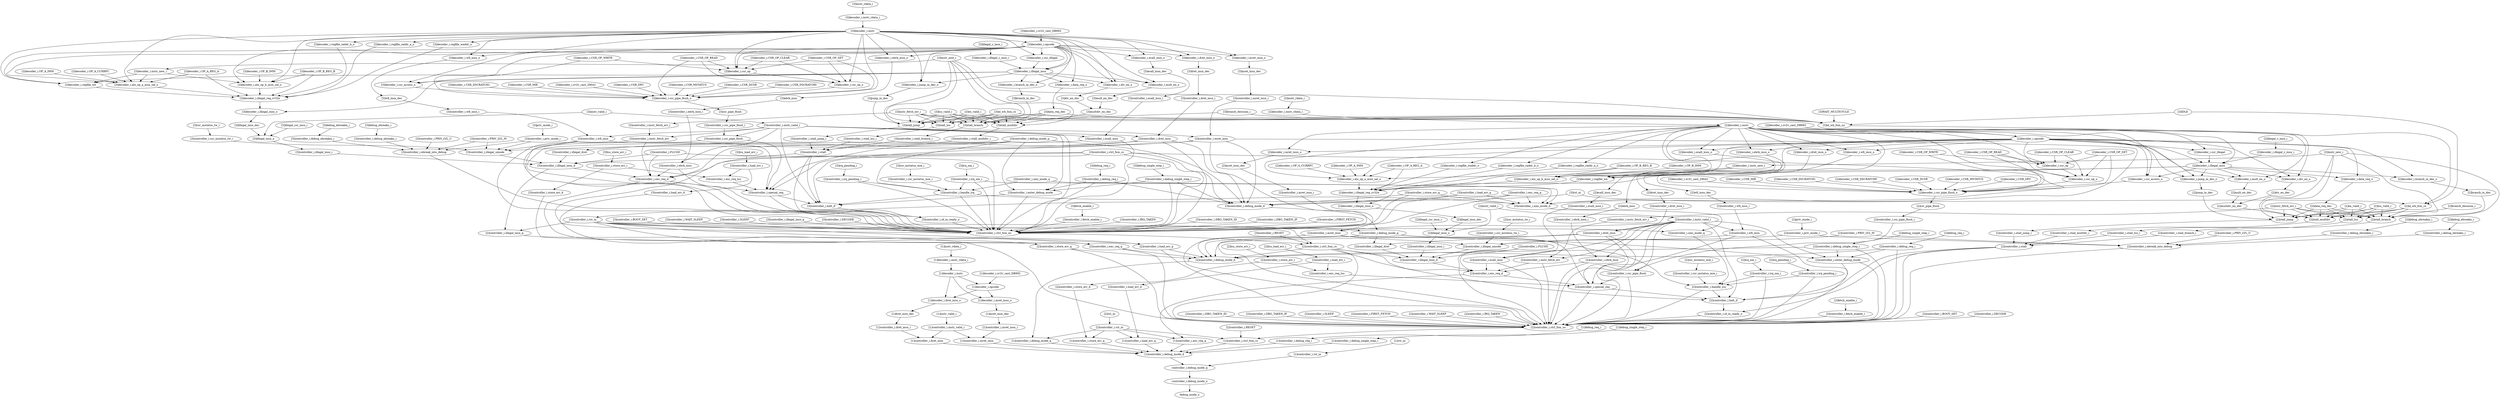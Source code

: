 strict digraph "" {
	"[3]lsu_valid_i"	 [complexity=29,
		importance=0.28499418815,
		rank=0.00982738579828];
	"[3]stall_branch"	 [complexity=25,
		importance=0.283723490406,
		rank=0.0113489396162];
	"[3]lsu_valid_i" -> "[3]stall_branch";
	"[3]stall_jump"	 [complexity=25,
		importance=0.28349822546,
		rank=0.0113399290184];
	"[3]lsu_valid_i" -> "[3]stall_jump";
	"[3]stall_multdiv"	 [complexity=25,
		importance=0.283288090828,
		rank=0.0113315236331];
	"[3]lsu_valid_i" -> "[3]stall_multdiv";
	"[3]stall_lsu"	 [complexity=25,
		importance=0.282706628192,
		rank=0.0113082651277];
	"[3]lsu_valid_i" -> "[3]stall_lsu";
	"[3]id_wb_fsm_ns"	 [complexity=24,
		importance=0.455633873245,
		rank=0.0189847447185];
	"[3]lsu_valid_i" -> "[3]id_wb_fsm_ns";
	"[2]ex_valid_i"	 [complexity=25,
		importance=0.225329597001,
		rank=0.00901318388002];
	"[2]stall_lsu"	 [complexity=21,
		importance=0.223042037042,
		rank=0.010621049383];
	"[2]ex_valid_i" -> "[2]stall_lsu";
	"[2]stall_jump"	 [complexity=21,
		importance=0.22383363431,
		rank=0.010658744491];
	"[2]ex_valid_i" -> "[2]stall_jump";
	"[2]stall_multdiv"	 [complexity=21,
		importance=0.223623499678,
		rank=0.0106487380799];
	"[2]ex_valid_i" -> "[2]stall_multdiv";
	"[2]stall_branch"	 [complexity=21,
		importance=0.224058899256,
		rank=0.0106694713931];
	"[2]ex_valid_i" -> "[2]stall_branch";
	"[2]controller_i.instr_valid_i"	 [complexity=12,
		importance=0.01853630154,
		rank=0.001544691795];
	"[2]controller_i.ecall_insn"	 [complexity=28,
		importance=0.223270183258,
		rank=0.00797393511636];
	"[2]controller_i.instr_valid_i" -> "[2]controller_i.ecall_insn";
	"[2]controller_i.mret_insn"	 [complexity=9,
		importance=0.0166663397585,
		rank=0.00185181552872];
	"[2]controller_i.instr_valid_i" -> "[2]controller_i.mret_insn";
	"[2]controller_i.instr_fetch_err"	 [complexity=28,
		importance=0.222727552594,
		rank=0.0079545554498];
	"[2]controller_i.instr_valid_i" -> "[2]controller_i.instr_fetch_err";
	"[2]controller_i.wfi_insn"	 [complexity=40,
		importance=0.233174909921,
		rank=0.00582937274802];
	"[2]controller_i.instr_valid_i" -> "[2]controller_i.wfi_insn";
	"[2]controller_i.ebrk_insn"	 [complexity=28,
		importance=0.223270183258,
		rank=0.00797393511636];
	"[2]controller_i.instr_valid_i" -> "[2]controller_i.ebrk_insn";
	"[2]controller_i.dret_insn"	 [complexity=9,
		importance=0.0166663397585,
		rank=0.00185181552872];
	"[2]controller_i.instr_valid_i" -> "[2]controller_i.dret_insn";
	"[2]controller_i.ctrl_fsm_ns"	 [complexity=7,
		importance=0.0626653437593,
		rank=0.00895219196562];
	"[2]controller_i.instr_valid_i" -> "[2]controller_i.ctrl_fsm_ns";
	"[2]controller_i.halt_if"	 [complexity=11,
		importance=0.07048327726,
		rank=0.00640757066];
	"[2]controller_i.instr_valid_i" -> "[2]controller_i.halt_if";
	"[2]controller_i.csr_pipe_flush"	 [complexity=21,
		importance=0.220692396206,
		rank=0.0105091617241];
	"[2]controller_i.instr_valid_i" -> "[2]controller_i.csr_pipe_flush";
	"[2]controller_i.enter_debug_mode"	 [complexity=16,
		importance=0.283669426381,
		rank=0.0177293391488];
	"[2]controller_i.instr_valid_i" -> "[2]controller_i.enter_debug_mode";
	"[3]fetch_enable_i"	 [complexity=12,
		importance=0.0862934643721,
		rank=0.00719112203101];
	"[3]controller_i.fetch_enable_i"	 [complexity=12,
		importance=0.0847975016817,
		rank=0.00706645847347];
	"[3]fetch_enable_i" -> "[3]controller_i.fetch_enable_i";
	"[2]csr_pipe_flush"	 [complexity=24,
		importance=0.231950701573,
		rank=0.00966461256554];
	"[2]controller_i.csr_pipe_flush_i"	 [complexity=24,
		importance=0.225442771341,
		rank=0.00939344880587];
	"[2]csr_pipe_flush" -> "[2]controller_i.csr_pipe_flush_i";
	"[3]decoder_i.CSR_DCSR"	 [complexity=40,
		importance=0.30313581371,
		rank=0.00757839534274];
	"[3]decoder_i.csr_pipe_flush_o"	 [complexity=28,
		importance=0.301639851019,
		rank=0.0107728518221];
	"[3]decoder_i.CSR_DCSR" -> "[3]decoder_i.csr_pipe_flush_o";
	"[2]controller_i.dret_insn_i"	 [complexity=12,
		importance=0.0192869479903,
		rank=0.00160724566586];
	"[2]controller_i.dret_insn_i" -> "[2]controller_i.dret_insn";
	"[2]controller_i.stall_jump_i"	 [complexity=21,
		importance=0.221221885289,
		rank=0.01053437549];
	"[2]controller_i.stall"	 [complexity=16,
		importance=0.218420060355,
		rank=0.0136512537722];
	"[2]controller_i.stall_jump_i" -> "[2]controller_i.stall";
	"[2]controller_i.id_in_ready_o"	 [complexity=8,
		importance=0.0657746488422,
		rank=0.00822183110528];
	"[2]controller_i.stall" -> "[2]controller_i.id_in_ready_o";
	"[2]controller_i.stall" -> "[2]controller_i.ctrl_fsm_ns";
	"[2]controller_i.stall" -> "[2]controller_i.halt_if";
	"[3]controller_i.FLUSH"	 [complexity=38,
		importance=0.287747497963,
		rank=0.00757230257796];
	"[3]controller_i.exc_req_d"	 [complexity=25,
		importance=0.280066170659,
		rank=0.0112026468264];
	"[3]controller_i.FLUSH" -> "[3]controller_i.exc_req_d";
	"[3]controller_i.illegal_insn_d"	 [complexity=32,
		importance=0.286251535272,
		rank=0.00894536047725];
	"[3]controller_i.FLUSH" -> "[3]controller_i.illegal_insn_d";
	"[3]controller_i.ctrl_fsm_ns"	 [complexity=11,
		importance=0.0825535408092,
		rank=0.00750486734629];
	"[3]controller_i.FLUSH" -> "[3]controller_i.ctrl_fsm_ns";
	"[2]controller_i.irq_nm_i"	 [complexity=22,
		importance=0.217041189799,
		rank=0.00986550862725];
	"[2]controller_i.handle_irq"	 [complexity=16,
		importance=0.214797228927,
		rank=0.0134248268079];
	"[2]controller_i.irq_nm_i" -> "[2]controller_i.handle_irq";
	"[2]controller_i.irq_nm_i" -> "[2]controller_i.ctrl_fsm_ns";
	"[2]instr_rdata_i"	 [complexity=18,
		importance=0.0310878988592,
		rank=0.00172710549218];
	"[2]decoder_i.instr_rdata_i"	 [complexity=18,
		importance=0.0295919361688,
		rank=0.00164399645382];
	"[2]instr_rdata_i" -> "[2]decoder_i.instr_rdata_i";
	"[2]debug_req_i"	 [complexity=10,
		importance=0.0313353955824,
		rank=0.00313353955824];
	"[2]controller_i.debug_req_i"	 [complexity=10,
		importance=0.029839432892,
		rank=0.0029839432892];
	"[2]debug_req_i" -> "[2]controller_i.debug_req_i";
	"[3]decoder_i.alu_op_a_mux_sel_o"	 [complexity=54,
		importance=0.308370629198,
		rank=0.00571056720736];
	"[3]decoder_i.illegal_reg_rv32e"	 [complexity=45,
		importance=0.304268171394,
		rank=0.00676151491986];
	"[3]decoder_i.alu_op_a_mux_sel_o" -> "[3]decoder_i.illegal_reg_rv32e";
	"[1]rst_ni"	 [complexity=3,
		importance=0.0162536812779,
		rank=0.00541789375929];
	"[1]controller_i.rst_ni"	 [complexity=3,
		importance=0.0147577185874,
		rank=0.00491923952914];
	"[1]rst_ni" -> "[1]controller_i.rst_ni";
	"[2]controller_i.csr_mstatus_mie_i"	 [complexity=22,
		importance=0.217041189799,
		rank=0.00986550862725];
	"[2]controller_i.csr_mstatus_mie_i" -> "[2]controller_i.handle_irq";
	"[3]data_req_dec"	 [complexity=29,
		importance=0.569346304796,
		rank=0.0196326311998];
	"[3]data_req_dec" -> "[3]stall_branch";
	"[3]data_req_dec" -> "[3]stall_jump";
	"[3]data_req_dec" -> "[3]stall_multdiv";
	"[3]data_req_dec" -> "[3]stall_lsu";
	"[3]data_req_dec" -> "[3]id_wb_fsm_ns";
	"[3]controller_i.ebrk_insn_i"	 [complexity=35,
		importance=0.285555382639,
		rank=0.00815872521827];
	"[3]controller_i.ebrk_insn"	 [complexity=32,
		importance=0.282934774408,
		rank=0.00884171170024];
	"[3]controller_i.ebrk_insn_i" -> "[3]controller_i.ebrk_insn";
	"[3]controller_i.csr_mstatus_tw_i"	 [complexity=44,
		importance=0.292214858194,
		rank=0.00664124677714];
	"[3]controller_i.illegal_umode"	 [complexity=38,
		importance=0.289970897322,
		rank=0.00763081308741];
	"[3]controller_i.csr_mstatus_tw_i" -> "[3]controller_i.illegal_umode";
	"[2]fetch_enable_i"	 [complexity=8,
		importance=0.0664052673222,
		rank=0.00830065841528];
	"[2]controller_i.fetch_enable_i"	 [complexity=8,
		importance=0.0649093046318,
		rank=0.00811366307897];
	"[2]fetch_enable_i" -> "[2]controller_i.fetch_enable_i";
	"[2]csr_mstatus_mie_i"	 [complexity=22,
		importance=0.21853715249,
		rank=0.00993350693136];
	"[2]csr_mstatus_mie_i" -> "[2]controller_i.csr_mstatus_mie_i";
	"[3]illegal_insn_o"	 [complexity=38,
		importance=0.293335737806,
		rank=0.00771936152122];
	"[3]controller_i.illegal_insn_i"	 [complexity=38,
		importance=0.289609622181,
		rank=0.00762130584686];
	"[3]illegal_insn_o" -> "[3]controller_i.illegal_insn_i";
	"[3]controller_i.dret_insn_i"	 [complexity=16,
		importance=0.0242589972527,
		rank=0.0015161873283];
	"[3]controller_i.dret_insn"	 [complexity=13,
		importance=0.021638389021,
		rank=0.00166449146315];
	"[3]controller_i.dret_insn_i" -> "[3]controller_i.dret_insn";
	"[2]illegal_csr_insn_i"	 [complexity=38,
		importance=0.235167109347,
		rank=0.00618860814072];
	"[2]illegal_insn_o"	 [complexity=34,
		importance=0.233671146657,
		rank=0.00687268078403];
	"[2]illegal_csr_insn_i" -> "[2]illegal_insn_o";
	"[3]ebrk_insn"	 [complexity=35,
		importance=0.287804756894,
		rank=0.00822299305411];
	"[3]ebrk_insn" -> "[3]controller_i.ebrk_insn_i";
	"[3]decoder_i.CSR_DSCRATCH0"	 [complexity=40,
		importance=0.30313581371,
		rank=0.00757839534274];
	"[3]decoder_i.CSR_DSCRATCH0" -> "[3]decoder_i.csr_pipe_flush_o";
	"[3]decoder_i.CSR_DSCRATCH1"	 [complexity=40,
		importance=0.30313581371,
		rank=0.00757839534274];
	"[3]decoder_i.CSR_DSCRATCH1" -> "[3]decoder_i.csr_pipe_flush_o";
	"[3]dret_insn_dec"	 [complexity=16,
		importance=0.0265083715071,
		rank=0.0016567732192];
	"[3]dret_insn_dec" -> "[3]controller_i.dret_insn_i";
	"[1]decoder_i.dret_insn_o"	 [complexity=8,
		importance=0.018071061631,
		rank=0.00225888270388];
	"[1]dret_insn_dec"	 [complexity=8,
		importance=0.0165642729822,
		rank=0.00207053412277];
	"[1]decoder_i.dret_insn_o" -> "[1]dret_insn_dec";
	"[2]controller_i.handle_irq" -> "[2]controller_i.ctrl_fsm_ns";
	"[2]controller_i.handle_irq" -> "[2]controller_i.halt_if";
	"[3]controller_i.wfi_insn"	 [complexity=44,
		importance=0.292839501071,
		rank=0.00665544320615];
	"[3]controller_i.special_req"	 [complexity=18,
		importance=0.276422984901,
		rank=0.0153568324945];
	"[3]controller_i.wfi_insn" -> "[3]controller_i.special_req";
	"[3]controller_i.wfi_insn" -> "[3]controller_i.illegal_umode";
	"[3]controller_i.wfi_insn" -> "[3]controller_i.ctrl_fsm_ns";
	"[2]controller_i.BOOT_SET"	 [complexity=9,
		importance=0.0641613064498,
		rank=0.00712903404997];
	"[2]controller_i.BOOT_SET" -> "[2]controller_i.ctrl_fsm_ns";
	"[3]instr_valid_i"	 [complexity=16,
		importance=0.0250043134929,
		rank=0.0015627695933];
	"[3]instr_valid_i" -> "[3]illegal_insn_o";
	"[3]controller_i.instr_valid_i"	 [complexity=16,
		importance=0.0235083508024,
		rank=0.00146927192515];
	"[3]instr_valid_i" -> "[3]controller_i.instr_valid_i";
	"[3]controller_i.IRQ_TAKEN"	 [complexity=17,
		importance=0.249156585118,
		rank=0.0146562697128];
	"[3]controller_i.IRQ_TAKEN" -> "[3]controller_i.ctrl_fsm_ns";
	"[3]decoder_i.regfile_waddr_o"	 [complexity=54,
		importance=0.305768106135,
		rank=0.00566237233584];
	"[3]decoder_i.regfile_waddr_o" -> "[3]decoder_i.illegal_reg_rv32e";
	"[3]branch_decision_i"	 [complexity=27,
		importance=0.285219453096,
		rank=0.010563683448];
	"[3]branch_decision_i" -> "[3]stall_branch";
	"[3]branch_decision_i" -> "[3]id_wb_fsm_ns";
	"[2]controller_i.exc_req_q"	 [complexity=11,
		importance=0.0163176444443,
		rank=0.00148342222221];
	"[2]controller_i.debug_mode_d"	 [complexity=8,
		importance=0.0137977360098,
		rank=0.00172471700122];
	"[2]controller_i.exc_req_q" -> "[2]controller_i.debug_mode_d";
	"[2]controller_i.exc_req_q" -> "[2]controller_i.ctrl_fsm_ns";
	"[3]controller_i.DBG_TAKEN_ID"	 [complexity=13,
		importance=0.0840495034996,
		rank=0.00646534642305];
	"[3]controller_i.DBG_TAKEN_ID" -> "[3]controller_i.ctrl_fsm_ns";
	"[3]controller_i.DBG_TAKEN_IF"	 [complexity=17,
		importance=0.249156585118,
		rank=0.0146562697128];
	"[3]controller_i.DBG_TAKEN_IF" -> "[3]controller_i.ctrl_fsm_ns";
	"[2]controller_i.exc_req_d"	 [complexity=21,
		importance=0.220401579509,
		rank=0.01049531331];
	"[2]controller_i.special_req"	 [complexity=14,
		importance=0.216758393752,
		rank=0.0154827424108];
	"[2]controller_i.exc_req_d" -> "[2]controller_i.special_req";
	"[1]controller_i.exc_req_q"	 [complexity=7,
		importance=0.0113455951819,
		rank=0.0016207993117];
	"[2]controller_i.exc_req_d" -> "[1]controller_i.exc_req_q";
	"[3]decoder_i.wfi_insn_o"	 [complexity=47,
		importance=0.299216272206,
		rank=0.00636630366395];
	"[3]wfi_insn_dec"	 [complexity=47,
		importance=0.297709483557,
		rank=0.00633424433099];
	"[3]decoder_i.wfi_insn_o" -> "[3]wfi_insn_dec";
	"[3]controller_i.csr_pipe_flush"	 [complexity=25,
		importance=0.280356987356,
		rank=0.0112142794942];
	"[3]controller_i.csr_pipe_flush" -> "[3]controller_i.special_req";
	"[3]controller_i.csr_pipe_flush" -> "[3]controller_i.ctrl_fsm_ns";
	"[2]div_en_dec"	 [complexity=26,
		importance=0.228667003893,
		rank=0.00879488476512];
	"[2]multdiv_en_dec"	 [complexity=23,
		importance=0.22630196059,
		rank=0.00983921567783];
	"[2]div_en_dec" -> "[2]multdiv_en_dec";
	"[3]rst_ni"	 [complexity=11,
		importance=0.0361418783277,
		rank=0.00328562530252];
	"[2]id_wb_fsm_cs"	 [complexity=22,
		importance=0.451611021496,
		rank=0.0205277737044];
	"[3]rst_ni" -> "[2]id_wb_fsm_cs";
	"[3]controller_i.rst_ni"	 [complexity=11,
		importance=0.0346459156373,
		rank=0.0031496286943];
	"[3]rst_ni" -> "[3]controller_i.rst_ni";
	"[2]controller_i.ecall_insn" -> "[2]controller_i.exc_req_d";
	"[2]controller_i.ecall_insn" -> "[2]controller_i.ctrl_fsm_ns";
	"[2]controller_i.illegal_dret"	 [complexity=34,
		importance=0.228338030976,
		rank=0.00671582444048];
	"[2]controller_i.illegal_insn_d"	 [complexity=28,
		importance=0.226586944122,
		rank=0.00809239086152];
	"[2]controller_i.illegal_dret" -> "[2]controller_i.illegal_insn_d";
	"[2]controller_i.mret_insn" -> "[2]controller_i.debug_mode_d";
	"[2]controller_i.mret_insn" -> "[2]controller_i.special_req";
	"[2]controller_i.illegal_umode"	 [complexity=34,
		importance=0.230306306172,
		rank=0.00677371488742];
	"[2]controller_i.mret_insn" -> "[2]controller_i.illegal_umode";
	"[2]controller_i.mret_insn" -> "[2]controller_i.ctrl_fsm_ns";
	"[3]controller_i.stall_lsu_i"	 [complexity=25,
		importance=0.280622639885,
		rank=0.0112249055954];
	"[3]controller_i.stall"	 [complexity=20,
		importance=0.278084651504,
		rank=0.0139042325752];
	"[3]controller_i.stall_lsu_i" -> "[3]controller_i.stall";
	"[3]decoder_i.csr_op_o"	 [complexity=36,
		importance=1.51180350701,
		rank=0.0419945418613];
	"[3]decoder_i.csr_op_o" -> "[3]decoder_i.csr_pipe_flush_o";
	"[1]controller_i.load_err_q"	 [complexity=7,
		importance=0.0114169067406,
		rank=0.00163098667722];
	"[1]controller_i.debug_mode_d"	 [complexity=4,
		importance=0.00882568674728,
		rank=0.00220642168682];
	"[1]controller_i.load_err_q" -> "[1]controller_i.debug_mode_d";
	"[2]decoder_i.CSR_MSTATUS"	 [complexity=30,
		importance=0.24347122256,
		rank=0.00811570741866];
	"[2]decoder_i.csr_pipe_flush_o"	 [complexity=24,
		importance=0.24197525987,
		rank=0.0100823024946];
	"[2]decoder_i.CSR_MSTATUS" -> "[2]decoder_i.csr_pipe_flush_o";
	"[2]decoder_i.sv2v_cast_DB892"	 [complexity=16,
		importance=0.0267870065076,
		rank=0.00167418790673];
	"[2]decoder_i.opcode"	 [complexity=13,
		importance=0.0252910438172,
		rank=0.00194546490902];
	"[2]decoder_i.sv2v_cast_DB892" -> "[2]decoder_i.opcode";
	"[3]controller_i.exc_req_lsu"	 [complexity=25,
		importance=0.27894740032,
		rank=0.0111578960128];
	"[3]controller_i.exc_req_lsu" -> "[3]controller_i.special_req";
	"[1]decoder_i.opcode"	 [complexity=9,
		importance=0.0203189945547,
		rank=0.00225766606164];
	"[1]decoder_i.opcode" -> "[1]decoder_i.dret_insn_o";
	"[1]decoder_i.mret_insn_o"	 [complexity=8,
		importance=0.018071061631,
		rank=0.00225888270388];
	"[1]decoder_i.opcode" -> "[1]decoder_i.mret_insn_o";
	"[3]decoder_i.OP_A_CURRPC"	 [complexity=66,
		importance=1.85171973788,
		rank=0.0280563596648];
	"[3]decoder_i.OP_A_CURRPC" -> "[3]decoder_i.alu_op_a_mux_sel_o";
	"[2]decoder_i.regfile_raddr_b_o"	 [complexity=50,
		importance=0.246103514986,
		rank=0.00492207029971];
	"[2]decoder_i.illegal_reg_rv32e"	 [complexity=41,
		importance=0.244603580244,
		rank=0.00596594098156];
	"[2]decoder_i.regfile_raddr_b_o" -> "[2]decoder_i.illegal_reg_rv32e";
	"controller_i.debug_mode_q"	 [complexity=2,
		importance=0.00658412806212,
		rank=0.00329206403106];
	"[1]controller_i.rst_ni" -> "controller_i.debug_mode_q";
	"[3]csr_mstatus_tw_i"	 [complexity=44,
		importance=0.293710820885,
		rank=0.0066752459292];
	"[3]csr_mstatus_tw_i" -> "[3]controller_i.csr_mstatus_tw_i";
	"[1]controller_i.debug_mode_q"	 [complexity=6,
		importance=0.0115561773246,
		rank=0.0019260295541];
	"[2]controller_i.debug_mode_d" -> "[1]controller_i.debug_mode_q";
	"[3]decoder_i.regfile_raddr_a_o"	 [complexity=54,
		importance=0.305768106135,
		rank=0.00566237233584];
	"[3]decoder_i.regfile_raddr_a_o" -> "[3]decoder_i.illegal_reg_rv32e";
	"[2]instr_valid_i"	 [complexity=12,
		importance=0.0200322642304,
		rank=0.00166935535253];
	"[2]instr_valid_i" -> "[2]controller_i.instr_valid_i";
	"[2]instr_valid_i" -> "[2]illegal_insn_o";
	"[2]controller_i.debug_mode_q"	 [complexity=10,
		importance=0.0165282265871,
		rank=0.00165282265871];
	"[2]controller_i.debug_mode_q" -> "[2]controller_i.handle_irq";
	"[2]controller_i.debug_mode_q" -> "[2]controller_i.illegal_dret";
	"[2]controller_i.debug_mode_q" -> "[2]controller_i.debug_mode_d";
	"[2]controller_i.debug_mode_q" -> "[2]controller_i.ctrl_fsm_ns";
	"[2]controller_i.debug_mode_q" -> "[2]controller_i.enter_debug_mode";
	"[2]dret_insn_dec"	 [complexity=12,
		importance=0.0215363222447,
		rank=0.00179469352039];
	"[2]dret_insn_dec" -> "[2]controller_i.dret_insn_i";
	"[3]mult_en_dec"	 [complexity=30,
		importance=0.288331595043,
		rank=0.00961105316809];
	"[3]multdiv_en_dec"	 [complexity=27,
		importance=0.28596655174,
		rank=0.0105913537681];
	"[3]mult_en_dec" -> "[3]multdiv_en_dec";
	"[2]csr_mstatus_tw_i"	 [complexity=40,
		importance=0.234046229735,
		rank=0.00585115574338];
	"[2]controller_i.csr_mstatus_tw_i"	 [complexity=40,
		importance=0.232550267045,
		rank=0.00581375667612];
	"[2]csr_mstatus_tw_i" -> "[2]controller_i.csr_mstatus_tw_i";
	"[2]controller_i.RESET"	 [complexity=7,
		importance=0.0474908776899,
		rank=0.00678441109855];
	"[1]controller_i.ctrl_fsm_cs"	 [complexity=5,
		importance=0.0459949149994,
		rank=0.00919898299989];
	"[2]controller_i.RESET" -> "[1]controller_i.ctrl_fsm_cs";
	"[3]decoder_i.illegal_insn_o"	 [complexity=42,
		importance=0.299237000678,
		rank=0.00712469049233];
	"[3]illegal_insn_dec"	 [complexity=42,
		importance=0.296300305033,
		rank=0.00705476916745];
	"[3]decoder_i.illegal_insn_o" -> "[3]illegal_insn_dec";
	"[3]controller_i.debug_single_step_i"	 [complexity=14,
		importance=0.0397835314169,
		rank=0.00284168081549];
	"[3]controller_i.enter_debug_mode"	 [complexity=20,
		importance=0.363222214581,
		rank=0.018161110729];
	"[3]controller_i.debug_single_step_i" -> "[3]controller_i.enter_debug_mode";
	"[3]controller_i.debug_mode_d"	 [complexity=12,
		importance=0.0187697852722,
		rank=0.00156414877268];
	"[3]controller_i.debug_single_step_i" -> "[3]controller_i.debug_mode_d";
	"[3]controller_i.debug_single_step_i" -> "[3]controller_i.ctrl_fsm_ns";
	"[2]decoder_i.OP_B_IMM"	 [complexity=80,
		importance=9.67222561314,
		rank=0.120902820164];
	"[2]decoder_i.alu_op_b_mux_sel_o"	 [complexity=50,
		importance=0.247967426935,
		rank=0.00495934853869];
	"[2]decoder_i.OP_B_IMM" -> "[2]decoder_i.alu_op_b_mux_sel_o";
	"[2]decoder_i.CSR_DPC"	 [complexity=36,
		importance=0.24347122256,
		rank=0.00676308951555];
	"[2]decoder_i.CSR_DPC" -> "[2]decoder_i.csr_pipe_flush_o";
	"[3]decoder_i.instr_rdata_i"	 [complexity=22,
		importance=0.0345639854312,
		rank=0.00157109024687];
	"[3]decoder_i.instr"	 [complexity=20,
		importance=0.0326940236498,
		rank=0.00163470118249];
	"[3]decoder_i.instr_rdata_i" -> "[3]decoder_i.instr";
	"[3]controller_i.irq_nm_i"	 [complexity=26,
		importance=0.276705780949,
		rank=0.0106425300365];
	"[3]controller_i.nmi_mode_d"	 [complexity=24,
		importance=0.219951344393,
		rank=0.0091646393497];
	"[3]controller_i.irq_nm_i" -> "[3]controller_i.nmi_mode_d";
	"[3]controller_i.handle_irq"	 [complexity=20,
		importance=0.274461820077,
		rank=0.0137230910038];
	"[3]controller_i.irq_nm_i" -> "[3]controller_i.handle_irq";
	"[3]controller_i.irq_nm_i" -> "[3]controller_i.ctrl_fsm_ns";
	"[3]controller_i.stall_branch_i"	 [complexity=25,
		importance=0.280961557058,
		rank=0.0112384622823];
	"[3]controller_i.stall_branch_i" -> "[3]controller_i.stall";
	"[1]controller_i.debug_single_step_i"	 [complexity=6,
		importance=0.019895334367,
		rank=0.00331588906117];
	"[1]controller_i.debug_single_step_i" -> "[1]controller_i.debug_mode_d";
	"[3]decoder_i.mult_en_o"	 [complexity=30,
		importance=0.29006967326,
		rank=0.00966898910866];
	"[3]decoder_i.mult_en_o" -> "[3]mult_en_dec";
	"[2]controller_i.DECODE"	 [complexity=17,
		importance=0.628149400284,
		rank=0.0369499647226];
	"[2]controller_i.DECODE" -> "[2]controller_i.ctrl_fsm_ns";
	"[2]controller_i.nmi_mode_q"	 [complexity=22,
		importance=0.217588300889,
		rank=0.00989037731313];
	"[3]controller_i.nmi_mode_d" -> "[2]controller_i.nmi_mode_q";
	"[2]controller_i.instr_fetch_err" -> "[2]controller_i.exc_req_d";
	"[2]controller_i.instr_fetch_err" -> "[2]controller_i.ctrl_fsm_ns";
	"[3]controller_i.nmi_mode_q"	 [complexity=26,
		importance=0.277252892038,
		rank=0.0106635727707];
	"[3]controller_i.nmi_mode_q" -> "[3]controller_i.nmi_mode_d";
	"[3]controller_i.nmi_mode_q" -> "[3]controller_i.handle_irq";
	"[2]illegal_c_insn_i"	 [complexity=25,
		importance=0.235278334194,
		rank=0.00941113336774];
	"[2]decoder_i.illegal_c_insn_i"	 [complexity=25,
		importance=0.233782371503,
		rank=0.00935129486013];
	"[2]illegal_c_insn_i" -> "[2]decoder_i.illegal_c_insn_i";
	"[2]decoder_i.mult_en_o"	 [complexity=26,
		importance=0.23040508211,
		rank=0.00886173392732];
	"[2]mult_en_dec"	 [complexity=26,
		importance=0.228667003893,
		rank=0.00879488476512];
	"[2]decoder_i.mult_en_o" -> "[2]mult_en_dec";
	"[3]div_en_dec"	 [complexity=30,
		importance=0.288331595043,
		rank=0.00961105316809];
	"[3]div_en_dec" -> "[3]multdiv_en_dec";
	"[2]decoder_i.illegal_insn_o"	 [complexity=38,
		importance=0.239572409528,
		rank=0.00630453709285];
	"[2]decoder_i.illegal_reg_rv32e" -> "[2]decoder_i.illegal_insn_o";
	"[3]irq_nm_i"	 [complexity=26,
		importance=0.278201743639,
		rank=0.0107000670631];
	"[3]irq_nm_i" -> "[3]controller_i.irq_nm_i";
	"[2]illegal_insn_dec"	 [complexity=38,
		importance=0.236635713883,
		rank=0.0062272556285];
	"[2]illegal_insn_dec" -> "[2]illegal_insn_o";
	"[3]decoder_i.CSR_MIE"	 [complexity=34,
		importance=0.30313581371,
		rank=0.00891575922675];
	"[3]decoder_i.CSR_MIE" -> "[3]decoder_i.csr_pipe_flush_o";
	"[2]decoder_i.jump_in_dec_o"	 [complexity=23,
		importance=0.227879860168,
		rank=0.00990782000732];
	"[2]jump_in_dec"	 [complexity=23,
		importance=0.226179710803,
		rank=0.0098339004697];
	"[2]decoder_i.jump_in_dec_o" -> "[2]jump_in_dec";
	"[3]decoder_i.CSR_OP_WRITE"	 [complexity=45,
		importance=4.53949458836,
		rank=0.100877657519];
	"[3]decoder_i.csr_op"	 [complexity=43,
		importance=4.53799862567,
		rank=0.10553485176];
	"[3]decoder_i.CSR_OP_WRITE" -> "[3]decoder_i.csr_op";
	"[3]decoder_i.CSR_OP_WRITE" -> "[3]decoder_i.csr_pipe_flush_o";
	"[1]debug_req_i"	 [complexity=6,
		importance=0.0213912970575,
		rank=0.00356521617624];
	"[1]controller_i.debug_req_i"	 [complexity=6,
		importance=0.019895334367,
		rank=0.00331588906117];
	"[1]debug_req_i" -> "[1]controller_i.debug_req_i";
	"[3]controller_i.instr_fetch_err"	 [complexity=32,
		importance=0.282392143744,
		rank=0.008824754492];
	"[3]controller_i.instr_fetch_err" -> "[3]controller_i.exc_req_d";
	"[3]controller_i.instr_fetch_err" -> "[3]controller_i.ctrl_fsm_ns";
	"[1]instr_rdata_i"	 [complexity=14,
		importance=0.0261158495967,
		rank=0.00186541782834];
	"[1]decoder_i.instr_rdata_i"	 [complexity=14,
		importance=0.0246198869063,
		rank=0.00175856335045];
	"[1]instr_rdata_i" -> "[1]decoder_i.instr_rdata_i";
	"[2]decoder_i.CSR_OP_SET"	 [complexity=41,
		importance=3.64452572112,
		rank=0.0888908712468];
	"[2]decoder_i.csr_op_o"	 [complexity=32,
		importance=1.21348055126,
		rank=0.0379212672268];
	"[2]decoder_i.CSR_OP_SET" -> "[2]decoder_i.csr_op_o";
	"[2]decoder_i.csr_op"	 [complexity=39,
		importance=3.64302975843,
		rank=0.0934110194469];
	"[2]decoder_i.CSR_OP_SET" -> "[2]decoder_i.csr_op";
	"[2]decoder_i.CSR_OP_SET" -> "[2]decoder_i.csr_pipe_flush_o";
	"[3]controller_i.mret_insn"	 [complexity=13,
		importance=0.021638389021,
		rank=0.00166449146315];
	"[3]controller_i.mret_insn" -> "[3]controller_i.nmi_mode_d";
	"[3]controller_i.mret_insn" -> "[3]controller_i.debug_mode_d";
	"[3]controller_i.mret_insn" -> "[3]controller_i.special_req";
	"[3]controller_i.mret_insn" -> "[3]controller_i.illegal_umode";
	"[3]controller_i.mret_insn" -> "[3]controller_i.ctrl_fsm_ns";
	"[2]decoder_i.csr_illegal"	 [complexity=26,
		importance=0.23304519928,
		rank=0.00896327689537];
	"[2]decoder_i.illegal_insn"	 [complexity=24,
		importance=0.231538410631,
		rank=0.00964743377628];
	"[2]decoder_i.csr_illegal" -> "[2]decoder_i.illegal_insn";
	"[2]controller_i.stall_lsu_i"	 [complexity=21,
		importance=0.220958048735,
		rank=0.0105218118445];
	"[2]stall_lsu" -> "[2]controller_i.stall_lsu_i";
	"[3]decoder_i.ecall_insn_o"	 [complexity=35,
		importance=0.289311545543,
		rank=0.00826604415836];
	"[3]ecall_insn_dec"	 [complexity=35,
		importance=0.287804756894,
		rank=0.00822299305411];
	"[3]decoder_i.ecall_insn_o" -> "[3]ecall_insn_dec";
	"[2]controller_i.csr_pipe_flush_i" -> "[2]controller_i.csr_pipe_flush";
	"[3]controller_i.instr_fetch_err_i"	 [complexity=35,
		importance=0.28392747476,
		rank=0.00811221356457];
	"[3]controller_i.instr_fetch_err_i" -> "[3]controller_i.instr_fetch_err";
	"[3]controller_i.ctrl_fsm_cs"	 [complexity=13,
		importance=0.0857713090992,
		rank=0.00659779300763];
	"[3]controller_i.ctrl_fsm_cs" -> "[3]controller_i.nmi_mode_d";
	"[3]controller_i.ctrl_fsm_cs" -> "[3]controller_i.exc_req_d";
	"[3]controller_i.halt_if"	 [complexity=15,
		importance=0.0903714743098,
		rank=0.00602476495399];
	"[3]controller_i.ctrl_fsm_cs" -> "[3]controller_i.halt_if";
	"[3]controller_i.ctrl_fsm_cs" -> "[3]controller_i.debug_mode_d";
	"[3]controller_i.ctrl_fsm_cs" -> "[3]controller_i.illegal_insn_d";
	"[3]controller_i.ctrl_fsm_cs" -> "[3]controller_i.ctrl_fsm_ns";
	"[2]controller_i.stall_lsu_i" -> "[2]controller_i.stall";
	"[2]decoder_i.opcode" -> "[2]decoder_i.mult_en_o";
	"[2]decoder_i.opcode" -> "[2]decoder_i.jump_in_dec_o";
	"[2]decoder_i.opcode" -> "[2]decoder_i.csr_illegal";
	"[2]decoder_i.csr_access_o"	 [complexity=32,
		importance=0.72764578923,
		rank=0.0227389309134];
	"[2]decoder_i.opcode" -> "[2]decoder_i.csr_access_o";
	"[2]decoder_i.opcode" -> "[2]decoder_i.csr_op";
	"[2]decoder_i.dret_insn_o"	 [complexity=12,
		importance=0.0230431108935,
		rank=0.00192025924113];
	"[2]decoder_i.opcode" -> "[2]decoder_i.dret_insn_o";
	"[2]decoder_i.wfi_insn_o"	 [complexity=43,
		importance=0.239551681056,
		rank=0.00557096932688];
	"[2]decoder_i.opcode" -> "[2]decoder_i.wfi_insn_o";
	"[2]decoder_i.alu_op_a_mux_sel_o"	 [complexity=50,
		importance=0.248706038048,
		rank=0.00497412076096];
	"[2]decoder_i.opcode" -> "[2]decoder_i.alu_op_a_mux_sel_o";
	"[2]decoder_i.branch_in_dec_o"	 [complexity=23,
		importance=0.228112135109,
		rank=0.00991791891776];
	"[2]decoder_i.opcode" -> "[2]decoder_i.branch_in_dec_o";
	"[2]decoder_i.ecall_insn_o"	 [complexity=31,
		importance=0.229646954393,
		rank=0.00740796627074];
	"[2]decoder_i.opcode" -> "[2]decoder_i.ecall_insn_o";
	"[2]decoder_i.regfile_we"	 [complexity=50,
		importance=0.246586282163,
		rank=0.00493172564326];
	"[2]decoder_i.opcode" -> "[2]decoder_i.regfile_we";
	"[2]decoder_i.data_req_o"	 [complexity=25,
		importance=0.451724827234,
		rank=0.0180689930894];
	"[2]decoder_i.opcode" -> "[2]decoder_i.data_req_o";
	"[2]decoder_i.ebrk_insn_o"	 [complexity=31,
		importance=0.229646954393,
		rank=0.00740796627074];
	"[2]decoder_i.opcode" -> "[2]decoder_i.ebrk_insn_o";
	"[2]decoder_i.opcode" -> "[2]decoder_i.alu_op_b_mux_sel_o";
	"[2]decoder_i.opcode" -> "[2]decoder_i.illegal_insn";
	"[2]decoder_i.div_en_o"	 [complexity=26,
		importance=0.23040508211,
		rank=0.00886173392732];
	"[2]decoder_i.opcode" -> "[2]decoder_i.div_en_o";
	"[2]decoder_i.mret_insn_o"	 [complexity=12,
		importance=0.0230431108935,
		rank=0.00192025924113];
	"[2]decoder_i.opcode" -> "[2]decoder_i.mret_insn_o";
	"[3]decoder_i.instr_new_i"	 [complexity=57,
		importance=1.84732743952,
		rank=0.0324092533249];
	"[3]decoder_i.instr_new_i" -> "[3]decoder_i.alu_op_a_mux_sel_o";
	"[3]decoder_i.alu_op_b_mux_sel_o"	 [complexity=54,
		importance=0.307632018084,
		rank=0.00569688922378];
	"[3]decoder_i.instr_new_i" -> "[3]decoder_i.alu_op_b_mux_sel_o";
	"[3]decoder_i.regfile_we"	 [complexity=54,
		importance=0.306250873313,
		rank=0.00567131246875];
	"[3]decoder_i.instr_new_i" -> "[3]decoder_i.regfile_we";
	"[3]debug_single_step_i"	 [complexity=14,
		importance=0.0412794941073,
		rank=0.00294853529338];
	"[3]debug_single_step_i" -> "[3]controller_i.debug_single_step_i";
	"[2]decoder_i.instr"	 [complexity=16,
		importance=0.0277219743873,
		rank=0.00173262339921];
	"[2]decoder_i.instr" -> "[2]decoder_i.regfile_raddr_b_o";
	"[2]decoder_i.instr" -> "[2]decoder_i.mult_en_o";
	"[2]decoder_i.instr" -> "[2]decoder_i.jump_in_dec_o";
	"[2]decoder_i.instr" -> "[2]decoder_i.csr_illegal";
	"[2]decoder_i.instr" -> "[2]decoder_i.opcode";
	"[2]decoder_i.instr" -> "[2]decoder_i.csr_op_o";
	"[2]decoder_i.instr" -> "[2]decoder_i.csr_access_o";
	"[2]decoder_i.regfile_raddr_a_o"	 [complexity=50,
		importance=0.246103514986,
		rank=0.00492207029971];
	"[2]decoder_i.instr" -> "[2]decoder_i.regfile_raddr_a_o";
	"[2]decoder_i.regfile_waddr_o"	 [complexity=50,
		importance=0.246103514986,
		rank=0.00492207029971];
	"[2]decoder_i.instr" -> "[2]decoder_i.regfile_waddr_o";
	"[2]decoder_i.instr" -> "[2]decoder_i.csr_op";
	"[2]decoder_i.instr" -> "[2]decoder_i.dret_insn_o";
	"[2]decoder_i.instr" -> "[2]decoder_i.wfi_insn_o";
	"[2]decoder_i.instr" -> "[2]decoder_i.alu_op_a_mux_sel_o";
	"[2]decoder_i.instr" -> "[2]decoder_i.ecall_insn_o";
	"[2]decoder_i.instr" -> "[2]decoder_i.csr_pipe_flush_o";
	"[2]decoder_i.instr" -> "[2]decoder_i.regfile_we";
	"[2]decoder_i.instr" -> "[2]decoder_i.ebrk_insn_o";
	"[2]decoder_i.instr" -> "[2]decoder_i.alu_op_b_mux_sel_o";
	"[2]decoder_i.instr" -> "[2]decoder_i.illegal_insn";
	"[2]decoder_i.instr" -> "[2]decoder_i.div_en_o";
	"[2]decoder_i.instr" -> "[2]decoder_i.mret_insn_o";
	"[3]decoder_i.alu_op_b_mux_sel_o" -> "[3]decoder_i.illegal_reg_rv32e";
	"[3]controller_i.load_err_i"	 [complexity=28,
		importance=0.280817362102,
		rank=0.0100291915036];
	"[3]controller_i.load_err_i" -> "[3]controller_i.exc_req_lsu";
	"[3]controller_i.load_err_d"	 [complexity=13,
		importance=0.0183524026333,
		rank=0.00141172327948];
	"[3]controller_i.load_err_i" -> "[3]controller_i.load_err_d";
	"[3]WAIT_MULTICYCLE"	 [complexity=34,
		importance=1.82403145567,
		rank=0.0536479839903];
	"[3]WAIT_MULTICYCLE" -> "[3]id_wb_fsm_ns";
	"[2]controller_i.DBG_TAKEN_ID"	 [complexity=9,
		importance=0.0641613064498,
		rank=0.00712903404997];
	"[2]controller_i.DBG_TAKEN_ID" -> "[2]controller_i.ctrl_fsm_ns";
	"[2]controller_i.DBG_TAKEN_IF"	 [complexity=13,
		importance=0.189491993968,
		rank=0.0145763072283];
	"[2]controller_i.DBG_TAKEN_IF" -> "[2]controller_i.ctrl_fsm_ns";
	"[2]controller_i.load_err_q"	 [complexity=11,
		importance=0.016388956003,
		rank=0.00148990509118];
	"[3]controller_i.load_err_d" -> "[2]controller_i.load_err_q";
	"[2]decoder_i.csr_op_o" -> "[2]decoder_i.csr_pipe_flush_o";
	"[2]decoder_i.csr_access_o" -> "[2]decoder_i.csr_pipe_flush_o";
	"[3]controller_i.load_err_q"	 [complexity=15,
		importance=0.0213610052655,
		rank=0.0014240670177];
	"[3]controller_i.load_err_q" -> "[3]controller_i.nmi_mode_d";
	"[3]controller_i.load_err_q" -> "[3]controller_i.debug_mode_d";
	"[3]controller_i.load_err_q" -> "[3]controller_i.ctrl_fsm_ns";
	"[2]controller_i.wfi_insn" -> "[2]controller_i.special_req";
	"[2]controller_i.wfi_insn" -> "[2]controller_i.illegal_umode";
	"[2]controller_i.wfi_insn" -> "[2]controller_i.ctrl_fsm_ns";
	"[3]stall_branch" -> "[3]controller_i.stall_branch_i";
	"[3]id_wb_fsm_cs"	 [complexity=26,
		importance=0.570940203795,
		rank=0.0219592386075];
	"[3]id_wb_fsm_cs" -> "[3]stall_branch";
	"[3]id_wb_fsm_cs" -> "[3]stall_jump";
	"[3]id_wb_fsm_cs" -> "[3]stall_multdiv";
	"[3]id_wb_fsm_cs" -> "[3]stall_lsu";
	"[3]id_wb_fsm_cs" -> "[3]id_wb_fsm_ns";
	"[2]decoder_i.regfile_raddr_a_o" -> "[2]decoder_i.illegal_reg_rv32e";
	"[2]ecall_insn_dec"	 [complexity=31,
		importance=0.228140165744,
		rank=0.00735936018529];
	"[2]controller_i.ecall_insn_i"	 [complexity=31,
		importance=0.22589079149,
		rank=0.00728679972548];
	"[2]ecall_insn_dec" -> "[2]controller_i.ecall_insn_i";
	"[3]controller_i.debug_ebreakm_i"	 [complexity=20,
		importance=0.0899086496285,
		rank=0.00449543248143];
	"[3]controller_i.ebreak_into_debug"	 [complexity=13,
		importance=0.087664688756,
		rank=0.00674343759662];
	"[3]controller_i.debug_ebreakm_i" -> "[3]controller_i.ebreak_into_debug";
	"[3]branch_in_dec"	 [complexity=27,
		importance=0.286071903376,
		rank=0.0105952556806];
	"[3]branch_in_dec" -> "[3]stall_branch";
	"[2]controller_i.ebrk_insn_i"	 [complexity=31,
		importance=0.22589079149,
		rank=0.00728679972548];
	"[2]controller_i.ebrk_insn_i" -> "[2]controller_i.ebrk_insn";
	"[3]jump_in_dec"	 [complexity=27,
		importance=0.285844301953,
		rank=0.0105868259982];
	"[3]jump_in_dec" -> "[3]stall_jump";
	"[2]irq_nm_i"	 [complexity=22,
		importance=0.21853715249,
		rank=0.00993350693136];
	"[2]irq_nm_i" -> "[2]controller_i.irq_nm_i";
	"[3]lsu_load_err_i"	 [complexity=28,
		importance=0.282313324792,
		rank=0.0100826187426];
	"[3]lsu_load_err_i" -> "[3]controller_i.load_err_i";
	"[3]controller_i.id_in_ready_o"	 [complexity=12,
		importance=0.0856628458921,
		rank=0.00713857049101];
	"[3]controller_i.stall" -> "[3]controller_i.id_in_ready_o";
	"[3]controller_i.stall" -> "[3]controller_i.halt_if";
	"[3]controller_i.stall" -> "[3]controller_i.ctrl_fsm_ns";
	"[2]decoder_i.instr_new_i"	 [complexity=53,
		importance=1.48933989262,
		rank=0.028100752691];
	"[2]decoder_i.instr_new_i" -> "[2]decoder_i.alu_op_a_mux_sel_o";
	"[2]decoder_i.instr_new_i" -> "[2]decoder_i.regfile_we";
	"[2]decoder_i.instr_new_i" -> "[2]decoder_i.alu_op_b_mux_sel_o";
	"[3]controller_i.illegal_dret"	 [complexity=38,
		importance=0.288002622126,
		rank=0.00757901637174];
	"[3]controller_i.dret_insn" -> "[3]controller_i.illegal_dret";
	"[3]controller_i.dret_insn" -> "[3]controller_i.debug_mode_d";
	"[3]controller_i.dret_insn" -> "[3]controller_i.special_req";
	"[3]controller_i.dret_insn" -> "[3]controller_i.ctrl_fsm_ns";
	"[3]controller_i.stall_multdiv_i"	 [complexity=25,
		importance=0.280816467637,
		rank=0.0112326587055];
	"[3]controller_i.stall_multdiv_i" -> "[3]controller_i.stall";
	"[3]debug_ebreakm_i"	 [complexity=20,
		importance=0.0914046123189,
		rank=0.00457023061595];
	"[3]debug_ebreakm_i" -> "[3]controller_i.debug_ebreakm_i";
	"[2]id_wb_fsm_cs" -> "[2]stall_lsu";
	"[2]id_wb_fsm_cs" -> "[2]stall_jump";
	"[2]id_wb_fsm_cs" -> "[2]stall_multdiv";
	"[2]id_wb_fsm_cs" -> "[2]stall_branch";
	"[3]decoder_i.OP_B_REG_B"	 [complexity=60,
		importance=6.76940036054,
		rank=0.112823339342];
	"[3]decoder_i.OP_B_REG_B" -> "[3]decoder_i.alu_op_b_mux_sel_o";
	"[3]decoder_i.OP_B_REG_B" -> "[3]decoder_i.illegal_reg_rv32e";
	"[3]controller_i.mret_insn_i"	 [complexity=16,
		importance=0.0242589972527,
		rank=0.0015161873283];
	"[3]controller_i.mret_insn_i" -> "[3]controller_i.mret_insn";
	"[2]debug_ebreaku_i"	 [complexity=16,
		importance=0.0715164152691,
		rank=0.00446977595432];
	"[2]controller_i.debug_ebreaku_i"	 [complexity=16,
		importance=0.0700204525786,
		rank=0.00437627828617];
	"[2]debug_ebreaku_i" -> "[2]controller_i.debug_ebreaku_i";
	"[3]controller_i.id_in_ready_o" -> "[3]controller_i.ctrl_fsm_ns";
	"[2]lsu_load_err_i"	 [complexity=24,
		importance=0.222648733643,
		rank=0.00927703056844];
	"[2]controller_i.load_err_i"	 [complexity=24,
		importance=0.221152770952,
		rank=0.00921469878967];
	"[2]lsu_load_err_i" -> "[2]controller_i.load_err_i";
	"[3]controller_i.csr_mstatus_mie_i"	 [complexity=26,
		importance=0.276705780949,
		rank=0.0106425300365];
	"[3]controller_i.csr_mstatus_mie_i" -> "[3]controller_i.handle_irq";
	"[3]decoder_i.regfile_raddr_b_o"	 [complexity=54,
		importance=0.305768106135,
		rank=0.00566237233584];
	"[3]decoder_i.regfile_raddr_b_o" -> "[3]decoder_i.illegal_reg_rv32e";
	"[3]mret_insn_dec"	 [complexity=16,
		importance=0.0265083715071,
		rank=0.0016567732192];
	"[3]mret_insn_dec" -> "[3]controller_i.mret_insn_i";
	"[2]decoder_i.regfile_waddr_o" -> "[2]decoder_i.illegal_reg_rv32e";
	"[3]decoder_i.illegal_c_insn_i"	 [complexity=29,
		importance=0.293446962653,
		rank=0.0101188607811];
	"[3]decoder_i.illegal_insn"	 [complexity=28,
		importance=0.29120300178,
		rank=0.0104001072064];
	"[3]decoder_i.illegal_c_insn_i" -> "[3]decoder_i.illegal_insn";
	"[2]controller_i.special_req" -> "[2]controller_i.ctrl_fsm_ns";
	"[2]controller_i.special_req" -> "[2]controller_i.halt_if";
	"[1]mret_insn_dec"	 [complexity=8,
		importance=0.0165642729822,
		rank=0.00207053412277];
	"[1]controller_i.mret_insn_i"	 [complexity=8,
		importance=0.0143148987278,
		rank=0.00178936234098];
	"[1]mret_insn_dec" -> "[1]controller_i.mret_insn_i";
	"[3]decoder_i.csr_illegal"	 [complexity=30,
		importance=0.292709790429,
		rank=0.00975699301431];
	"[3]decoder_i.csr_illegal" -> "[3]decoder_i.illegal_insn";
	"[2]decoder_i.instr_rdata_i" -> "[2]decoder_i.instr";
	"[2]debug_ebreakm_i"	 [complexity=16,
		importance=0.0715164152691,
		rank=0.00446977595432];
	"[2]controller_i.debug_ebreakm_i"	 [complexity=16,
		importance=0.0700204525786,
		rank=0.00437627828617];
	"[2]debug_ebreakm_i" -> "[2]controller_i.debug_ebreakm_i";
	"[2]controller_i.exc_req_lsu"	 [complexity=21,
		importance=0.219282809171,
		rank=0.0104420385319];
	"[2]controller_i.exc_req_lsu" -> "[2]controller_i.special_req";
	"[2]debug_single_step_i"	 [complexity=10,
		importance=0.0313353955824,
		rank=0.00313353955824];
	"[2]controller_i.debug_single_step_i"	 [complexity=10,
		importance=0.029839432892,
		rank=0.0029839432892];
	"[2]debug_single_step_i" -> "[2]controller_i.debug_single_step_i";
	"[3]debug_ebreaku_i"	 [complexity=20,
		importance=0.0914046123189,
		rank=0.00457023061595];
	"[3]controller_i.debug_ebreaku_i"	 [complexity=20,
		importance=0.0899086496285,
		rank=0.00449543248143];
	"[3]debug_ebreaku_i" -> "[3]controller_i.debug_ebreaku_i";
	"[3]instr_fetch_err_i"	 [complexity=27,
		importance=0.28499418815,
		rank=0.0105553403019];
	"[3]instr_fetch_err_i" -> "[3]controller_i.instr_fetch_err_i";
	"[3]instr_fetch_err_i" -> "[3]stall_branch";
	"[3]instr_fetch_err_i" -> "[3]stall_jump";
	"[3]instr_fetch_err_i" -> "[3]stall_multdiv";
	"[3]instr_fetch_err_i" -> "[3]stall_lsu";
	"[3]instr_fetch_err_i" -> "[3]id_wb_fsm_ns";
	"[2]data_req_dec"	 [complexity=25,
		importance=0.450017122496,
		rank=0.0180006848999];
	"[2]data_req_dec" -> "[2]stall_lsu";
	"[2]data_req_dec" -> "[2]stall_jump";
	"[2]data_req_dec" -> "[2]stall_multdiv";
	"[2]data_req_dec" -> "[2]stall_branch";
	"[3]decoder_i.CSR_OP_CLEAR"	 [complexity=45,
		importance=4.53949458836,
		rank=0.100877657519];
	"[3]decoder_i.CSR_OP_CLEAR" -> "[3]decoder_i.csr_op_o";
	"[3]decoder_i.CSR_OP_CLEAR" -> "[3]decoder_i.csr_op";
	"[3]IDLE"	 [complexity=30,
		importance=0.91276370918,
		rank=0.0304254569727];
	"[3]IDLE" -> "[2]id_wb_fsm_cs";
	"[3]IDLE" -> "[3]id_wb_fsm_ns";
	"[3]controller_i.exc_req_d" -> "[2]controller_i.exc_req_q";
	"[3]controller_i.exc_req_d" -> "[3]controller_i.special_req";
	"[3]controller_i.stall_jump_i"	 [complexity=25,
		importance=0.280886476439,
		rank=0.0112354590575];
	"[3]stall_jump" -> "[3]controller_i.stall_jump_i";
	"[3]decoder_i.OP_A_REG_A"	 [complexity=72,
		importance=14.494915535,
		rank=0.201318271319];
	"[3]decoder_i.OP_A_REG_A" -> "[3]decoder_i.alu_op_a_mux_sel_o";
	"[3]decoder_i.OP_A_REG_A" -> "[3]decoder_i.illegal_reg_rv32e";
	"[3]illegal_c_insn_i"	 [complexity=29,
		importance=0.294942925343,
		rank=0.0101704457015];
	"[3]illegal_c_insn_i" -> "[3]decoder_i.illegal_c_insn_i";
	"[2]irq_pending_i"	 [complexity=22,
		importance=0.21853715249,
		rank=0.00993350693136];
	"[2]controller_i.irq_pending_i"	 [complexity=22,
		importance=0.217041189799,
		rank=0.00986550862725];
	"[2]irq_pending_i" -> "[2]controller_i.irq_pending_i";
	"[3]decoder_i.opcode"	 [complexity=17,
		importance=0.0302630930797,
		rank=0.00178018194586];
	"[3]decoder_i.opcode" -> "[3]decoder_i.alu_op_a_mux_sel_o";
	"[3]decoder_i.opcode" -> "[3]decoder_i.wfi_insn_o";
	"[3]decoder_i.opcode" -> "[3]decoder_i.mult_en_o";
	"[3]decoder_i.opcode" -> "[3]decoder_i.ecall_insn_o";
	"[3]decoder_i.opcode" -> "[3]decoder_i.alu_op_b_mux_sel_o";
	"[3]decoder_i.opcode" -> "[3]decoder_i.csr_illegal";
	"[3]decoder_i.data_req_o"	 [complexity=29,
		importance=0.571054009534,
		rank=0.0196915175701];
	"[3]decoder_i.opcode" -> "[3]decoder_i.data_req_o";
	"[3]decoder_i.mret_insn_o"	 [complexity=16,
		importance=0.028015160156,
		rank=0.00175094750975];
	"[3]decoder_i.opcode" -> "[3]decoder_i.mret_insn_o";
	"[3]decoder_i.opcode" -> "[3]decoder_i.regfile_we";
	"[3]decoder_i.opcode" -> "[3]decoder_i.csr_op";
	"[3]decoder_i.jump_in_dec_o"	 [complexity=27,
		importance=0.287544451318,
		rank=0.0106497944933];
	"[3]decoder_i.opcode" -> "[3]decoder_i.jump_in_dec_o";
	"[3]decoder_i.csr_access_o"	 [complexity=36,
		importance=0.906639562679,
		rank=0.0251844322966];
	"[3]decoder_i.opcode" -> "[3]decoder_i.csr_access_o";
	"[3]decoder_i.dret_insn_o"	 [complexity=16,
		importance=0.028015160156,
		rank=0.00175094750975];
	"[3]decoder_i.opcode" -> "[3]decoder_i.dret_insn_o";
	"[3]decoder_i.branch_in_dec_o"	 [complexity=27,
		importance=0.287776726258,
		rank=0.0106583972688];
	"[3]decoder_i.opcode" -> "[3]decoder_i.branch_in_dec_o";
	"[3]decoder_i.div_en_o"	 [complexity=30,
		importance=0.29006967326,
		rank=0.00966898910866];
	"[3]decoder_i.opcode" -> "[3]decoder_i.div_en_o";
	"[3]decoder_i.ebrk_insn_o"	 [complexity=35,
		importance=0.289311545543,
		rank=0.00826604415836];
	"[3]decoder_i.opcode" -> "[3]decoder_i.ebrk_insn_o";
	"[3]decoder_i.opcode" -> "[3]decoder_i.illegal_insn";
	"[3]decoder_i.instr" -> "[3]decoder_i.alu_op_a_mux_sel_o";
	"[3]decoder_i.instr" -> "[3]decoder_i.regfile_waddr_o";
	"[3]decoder_i.instr" -> "[3]decoder_i.wfi_insn_o";
	"[3]decoder_i.instr" -> "[3]decoder_i.csr_op_o";
	"[3]decoder_i.instr" -> "[3]decoder_i.regfile_raddr_a_o";
	"[3]decoder_i.instr" -> "[3]decoder_i.mult_en_o";
	"[3]decoder_i.instr" -> "[3]decoder_i.ecall_insn_o";
	"[3]decoder_i.instr" -> "[3]decoder_i.alu_op_b_mux_sel_o";
	"[3]decoder_i.instr" -> "[3]decoder_i.regfile_raddr_b_o";
	"[3]decoder_i.instr" -> "[3]decoder_i.csr_illegal";
	"[3]decoder_i.instr" -> "[3]decoder_i.opcode";
	"[3]decoder_i.instr" -> "[3]decoder_i.mret_insn_o";
	"[3]decoder_i.instr" -> "[3]decoder_i.regfile_we";
	"[3]decoder_i.instr" -> "[3]decoder_i.csr_op";
	"[3]decoder_i.instr" -> "[3]decoder_i.jump_in_dec_o";
	"[3]decoder_i.instr" -> "[3]decoder_i.csr_access_o";
	"[3]decoder_i.instr" -> "[3]decoder_i.dret_insn_o";
	"[3]decoder_i.instr" -> "[3]decoder_i.csr_pipe_flush_o";
	"[3]decoder_i.instr" -> "[3]decoder_i.div_en_o";
	"[3]decoder_i.instr" -> "[3]decoder_i.ebrk_insn_o";
	"[3]decoder_i.instr" -> "[3]decoder_i.illegal_insn";
	"[1]decoder_i.sv2v_cast_DB892"	 [complexity=12,
		importance=0.0218149572452,
		rank=0.00181791310376];
	"[1]decoder_i.sv2v_cast_DB892" -> "[1]decoder_i.opcode";
	"[3]controller_i.store_err_i"	 [complexity=15,
		importance=0.0207366034054,
		rank=0.00138244022703];
	"[3]controller_i.store_err_i" -> "[3]controller_i.exc_req_lsu";
	"[3]controller_i.store_err_d"	 [complexity=13,
		importance=0.0184926425329,
		rank=0.00142251096407];
	"[3]controller_i.store_err_i" -> "[3]controller_i.store_err_d";
	"[2]controller_i.store_err_q"	 [complexity=11,
		importance=0.0164357110539,
		rank=0.00149415555035];
	"[3]controller_i.store_err_d" -> "[2]controller_i.store_err_q";
	"[2]controller_i.SLEEP"	 [complexity=9,
		importance=0.0641613064498,
		rank=0.00712903404997];
	"[2]controller_i.SLEEP" -> "[2]controller_i.ctrl_fsm_ns";
	"[3]controller_i.illegal_dret" -> "[3]controller_i.illegal_insn_d";
	"[2]decoder_i.OP_B_REG_B"	 [complexity=56,
		importance=5.45677935525,
		rank=0.0974424884867];
	"[2]decoder_i.OP_B_REG_B" -> "[2]decoder_i.illegal_reg_rv32e";
	"[2]decoder_i.OP_B_REG_B" -> "[2]decoder_i.alu_op_b_mux_sel_o";
	"[2]controller_i.stall_multdiv_i"	 [complexity=21,
		importance=0.221151876488,
		rank=0.0105310417375];
	"[2]controller_i.stall_multdiv_i" -> "[2]controller_i.stall";
	"[3]controller_i.store_err_q"	 [complexity=15,
		importance=0.0214077603163,
		rank=0.00142718402109];
	"[3]controller_i.store_err_q" -> "[3]controller_i.nmi_mode_d";
	"[3]controller_i.store_err_q" -> "[3]controller_i.debug_mode_d";
	"[3]controller_i.store_err_q" -> "[3]controller_i.ctrl_fsm_ns";
	"[3]decoder_i.data_req_o" -> "[3]data_req_dec";
	"[3]controller_i.halt_if" -> "[3]controller_i.id_in_ready_o";
	"[3]controller_i.ecall_insn_i"	 [complexity=35,
		importance=0.285555382639,
		rank=0.00815872521827];
	"[3]ecall_insn_dec" -> "[3]controller_i.ecall_insn_i";
	"[3]instr_rdata_i"	 [complexity=22,
		importance=0.0360599481217,
		rank=0.00163908855098];
	"[3]instr_rdata_i" -> "[3]decoder_i.instr_rdata_i";
	"[3]controller_i.debug_ebreaku_i" -> "[3]controller_i.ebreak_into_debug";
	"[3]controller_i.ecall_insn"	 [complexity=32,
		importance=0.282934774408,
		rank=0.00884171170024];
	"[3]controller_i.ecall_insn_i" -> "[3]controller_i.ecall_insn";
	"[3]decoder_i.mret_insn_o" -> "[3]mret_insn_dec";
	"[1]controller_i.store_err_q"	 [complexity=7,
		importance=0.0114636617914,
		rank=0.0016376659702];
	"[1]controller_i.store_err_q" -> "[1]controller_i.debug_mode_d";
	"[3]decoder_i.CSR_OP_READ"	 [complexity=45,
		importance=4.53949458836,
		rank=0.100877657519];
	"[3]decoder_i.CSR_OP_READ" -> "[3]decoder_i.csr_op_o";
	"[3]decoder_i.CSR_OP_READ" -> "[3]decoder_i.csr_op";
	"[3]decoder_i.CSR_OP_READ" -> "[3]decoder_i.csr_pipe_flush_o";
	"[3]decoder_i.regfile_we" -> "[3]decoder_i.illegal_reg_rv32e";
	"[2]controller_i.FIRST_FETCH"	 [complexity=11,
		importance=0.126826650209,
		rank=0.0115296954736];
	"[2]controller_i.FIRST_FETCH" -> "[2]controller_i.ctrl_fsm_ns";
	"[1]controller_i.instr_valid_i"	 [complexity=8,
		importance=0.0135642522775,
		rank=0.00169553153469];
	"[1]controller_i.mret_insn"	 [complexity=5,
		importance=0.011694290496,
		rank=0.00233885809921];
	"[1]controller_i.instr_valid_i" -> "[1]controller_i.mret_insn";
	"[1]controller_i.dret_insn"	 [complexity=5,
		importance=0.011694290496,
		rank=0.00233885809921];
	"[1]controller_i.instr_valid_i" -> "[1]controller_i.dret_insn";
	"[2]decoder_i.csr_op" -> "[2]decoder_i.csr_op_o";
	"[2]controller_i.ebrk_insn" -> "[2]controller_i.exc_req_d";
	"[2]controller_i.ebrk_insn" -> "[2]controller_i.ctrl_fsm_ns";
	"[3]controller_i.FIRST_FETCH"	 [complexity=15,
		importance=0.166603044309,
		rank=0.0111068696206];
	"[3]controller_i.FIRST_FETCH" -> "[3]controller_i.ctrl_fsm_ns";
	"[2]decoder_i.dret_insn_o" -> "[2]dret_insn_dec";
	"[1]controller_i.mret_insn_i" -> "[1]controller_i.mret_insn";
	"[2]decoder_i.CSR_OP_READ"	 [complexity=41,
		importance=3.64452572112,
		rank=0.0888908712468];
	"[2]decoder_i.CSR_OP_READ" -> "[2]decoder_i.csr_op_o";
	"[2]decoder_i.CSR_OP_READ" -> "[2]decoder_i.csr_op";
	"[2]decoder_i.CSR_OP_READ" -> "[2]decoder_i.csr_pipe_flush_o";
	"[1]controller_i.debug_req_i" -> "[1]controller_i.debug_mode_d";
	"[3]controller_i.enter_debug_mode" -> "[3]controller_i.halt_if";
	"[3]controller_i.enter_debug_mode" -> "[3]controller_i.ctrl_fsm_ns";
	"[2]wfi_insn_dec"	 [complexity=43,
		importance=0.238044892407,
		rank=0.0055359277304];
	"[2]decoder_i.wfi_insn_o" -> "[2]wfi_insn_dec";
	debug_mode_o	 [complexity=0,
		importance=0.00228185682916,
		rank=0.0];
	"[3]csr_mstatus_mie_i"	 [complexity=26,
		importance=0.278201743639,
		rank=0.0107000670631];
	"[3]csr_mstatus_mie_i" -> "[3]controller_i.csr_mstatus_mie_i";
	"[1]controller_i.dret_insn_i"	 [complexity=8,
		importance=0.0143148987278,
		rank=0.00178936234098];
	"[1]controller_i.dret_insn_i" -> "[1]controller_i.dret_insn";
	"[2]decoder_i.alu_op_a_mux_sel_o" -> "[2]decoder_i.illegal_reg_rv32e";
	"[3]controller_i.instr_valid_i" -> "[3]controller_i.wfi_insn";
	"[3]controller_i.instr_valid_i" -> "[3]controller_i.csr_pipe_flush";
	"[3]controller_i.instr_valid_i" -> "[3]controller_i.instr_fetch_err";
	"[3]controller_i.instr_valid_i" -> "[3]controller_i.mret_insn";
	"[3]controller_i.instr_valid_i" -> "[3]controller_i.dret_insn";
	"[3]controller_i.instr_valid_i" -> "[3]controller_i.halt_if";
	"[3]controller_i.instr_valid_i" -> "[3]controller_i.enter_debug_mode";
	"[3]controller_i.instr_valid_i" -> "[3]controller_i.ebrk_insn";
	"[3]controller_i.instr_valid_i" -> "[3]controller_i.ecall_insn";
	"[3]controller_i.instr_valid_i" -> "[3]controller_i.ctrl_fsm_ns";
	"[3]priv_mode_i"	 [complexity=20,
		importance=0.0914046123189,
		rank=0.00457023061595];
	"[3]controller_i.priv_mode_i"	 [complexity=20,
		importance=0.0899086496285,
		rank=0.00449543248143];
	"[3]priv_mode_i" -> "[3]controller_i.priv_mode_i";
	"[2]instr_fetch_err_i"	 [complexity=23,
		importance=0.225329597001,
		rank=0.00979693900003];
	"[2]instr_fetch_err_i" -> "[2]stall_lsu";
	"[2]instr_fetch_err_i" -> "[2]stall_jump";
	"[2]instr_fetch_err_i" -> "[2]stall_multdiv";
	"[2]instr_fetch_err_i" -> "[2]stall_branch";
	"[2]controller_i.instr_fetch_err_i"	 [complexity=31,
		importance=0.22426288361,
		rank=0.00723428656807];
	"[2]instr_fetch_err_i" -> "[2]controller_i.instr_fetch_err_i";
	"[3]controller_i.stall_jump_i" -> "[3]controller_i.stall";
	"[3]decoder_i.sv2v_cast_290A1"	 [complexity=46,
		importance=1.81133506881,
		rank=0.0393768493218];
	"[3]decoder_i.sv2v_cast_290A1" -> "[3]decoder_i.csr_pipe_flush_o";
	"[3]decoder_i.illegal_reg_rv32e" -> "[3]decoder_i.illegal_insn_o";
	"[2]stall_jump" -> "[2]controller_i.stall_jump_i";
	"[3]irq_pending_i"	 [complexity=26,
		importance=0.278201743639,
		rank=0.0107000670631];
	"[3]controller_i.irq_pending_i"	 [complexity=26,
		importance=0.276705780949,
		rank=0.0106425300365];
	"[3]irq_pending_i" -> "[3]controller_i.irq_pending_i";
	"[1]instr_valid_i"	 [complexity=8,
		importance=0.0150602149679,
		rank=0.00188252687099];
	"[1]instr_valid_i" -> "[1]controller_i.instr_valid_i";
	"[1]controller_i.exc_req_q" -> "[1]controller_i.debug_mode_d";
	"[2]controller_i.ctrl_fsm_cs"	 [complexity=9,
		importance=0.0658831120493,
		rank=0.00732034578325];
	"[2]controller_i.ctrl_fsm_cs" -> "[2]controller_i.exc_req_d";
	"[2]controller_i.ctrl_fsm_cs" -> "[2]controller_i.debug_mode_d";
	"[2]controller_i.ctrl_fsm_cs" -> "[2]controller_i.illegal_insn_d";
	"[2]controller_i.ctrl_fsm_cs" -> "[2]controller_i.ctrl_fsm_ns";
	"[2]controller_i.ctrl_fsm_cs" -> "[2]controller_i.halt_if";
	"[2]controller_i.illegal_insn_i"	 [complexity=34,
		importance=0.229945031031,
		rank=0.00676308914797];
	"[2]illegal_insn_o" -> "[2]controller_i.illegal_insn_i";
	"[2]controller_i.fetch_enable_i" -> "[2]controller_i.ctrl_fsm_ns";
	"[1]dret_insn_dec" -> "[1]controller_i.dret_insn_i";
	"[3]decoder_i.CSR_OP_SET"	 [complexity=45,
		importance=4.53949458836,
		rank=0.100877657519];
	"[3]decoder_i.CSR_OP_SET" -> "[3]decoder_i.csr_op_o";
	"[3]decoder_i.CSR_OP_SET" -> "[3]decoder_i.csr_op";
	"[3]decoder_i.CSR_OP_SET" -> "[3]decoder_i.csr_pipe_flush_o";
	"[3]controller_i.ebrk_insn" -> "[3]controller_i.exc_req_d";
	"[3]controller_i.ebrk_insn" -> "[3]controller_i.ctrl_fsm_ns";
	"[3]debug_req_i"	 [complexity=14,
		importance=0.0412794941073,
		rank=0.00294853529338];
	"[3]controller_i.debug_req_i"	 [complexity=14,
		importance=0.0397835314169,
		rank=0.00284168081549];
	"[3]debug_req_i" -> "[3]controller_i.debug_req_i";
	"[3]decoder_i.csr_op" -> "[3]decoder_i.csr_op_o";
	"[3]lsu_store_err_i"	 [complexity=15,
		importance=0.0222325660958,
		rank=0.00148217107306];
	"[3]lsu_store_err_i" -> "[3]controller_i.store_err_i";
	"[3]decoder_i.jump_in_dec_o" -> "[3]jump_in_dec";
	"[2]controller_i.WAIT_SLEEP"	 [complexity=9,
		importance=0.0641613064498,
		rank=0.00712903404997];
	"[2]controller_i.WAIT_SLEEP" -> "[2]controller_i.ctrl_fsm_ns";
	"[3]decoder_i.csr_access_o" -> "[3]decoder_i.csr_pipe_flush_o";
	"[3]decoder_i.dret_insn_o" -> "[3]dret_insn_dec";
	"[2]branch_in_dec"	 [complexity=23,
		importance=0.226407312227,
		rank=0.00984379618377];
	"[2]decoder_i.branch_in_dec_o" -> "[2]branch_in_dec";
	"[2]controller_i.illegal_insn_i" -> "[2]controller_i.illegal_insn_d";
	"[2]controller_i.IRQ_TAKEN"	 [complexity=13,
		importance=0.189491993968,
		rank=0.0145763072283];
	"[2]controller_i.IRQ_TAKEN" -> "[2]controller_i.ctrl_fsm_ns";
	"[2]controller_i.illegal_insn_d" -> "[2]controller_i.exc_req_d";
	"[2]decoder_i.sv2v_cast_290A1"	 [complexity=42,
		importance=1.45334752191,
		rank=0.0346035124264];
	"[2]decoder_i.sv2v_cast_290A1" -> "[2]decoder_i.csr_pipe_flush_o";
	"[3]controller_i.priv_mode_i" -> "[3]controller_i.illegal_umode";
	"[3]controller_i.priv_mode_i" -> "[3]controller_i.ebreak_into_debug";
	"[1]decoder_i.instr"	 [complexity=12,
		importance=0.0227499251248,
		rank=0.00189582709374];
	"[1]decoder_i.instr_rdata_i" -> "[1]decoder_i.instr";
	"[3]decoder_i.branch_in_dec_o" -> "[3]branch_in_dec";
	"[3]controller_i.BOOT_SET"	 [complexity=13,
		importance=0.0840495034996,
		rank=0.00646534642305];
	"[3]controller_i.BOOT_SET" -> "[3]controller_i.ctrl_fsm_ns";
	"[1]debug_single_step_i"	 [complexity=6,
		importance=0.0213912970575,
		rank=0.00356521617624];
	"[1]debug_single_step_i" -> "[1]controller_i.debug_single_step_i";
	"[3]controller_i.debug_mode_d" -> "[2]controller_i.debug_mode_q";
	"[3]stall_multdiv" -> "[3]controller_i.stall_multdiv_i";
	"[2]decoder_i.OP_A_REG_A"	 [complexity=68,
		importance=11.6906797509,
		rank=0.171921761043];
	"[2]decoder_i.OP_A_REG_A" -> "[2]decoder_i.illegal_reg_rv32e";
	"[2]decoder_i.OP_A_REG_A" -> "[2]decoder_i.alu_op_a_mux_sel_o";
	"[3]csr_pipe_flush"	 [complexity=28,
		importance=0.291615292723,
		rank=0.0104148318829];
	"[3]decoder_i.csr_pipe_flush_o" -> "[3]csr_pipe_flush";
	"[3]controller_i.debug_mode_q"	 [complexity=14,
		importance=0.0215002758495,
		rank=0.00153573398925];
	"[3]controller_i.debug_mode_q" -> "[3]controller_i.illegal_dret";
	"[3]controller_i.debug_mode_q" -> "[3]controller_i.enter_debug_mode";
	"[3]controller_i.debug_mode_q" -> "[3]controller_i.debug_mode_d";
	"[3]controller_i.debug_mode_q" -> "[3]controller_i.handle_irq";
	"[3]controller_i.debug_mode_q" -> "[3]controller_i.ctrl_fsm_ns";
	"[2]priv_mode_i"	 [complexity=16,
		importance=0.0715164152691,
		rank=0.00446977595432];
	"[2]controller_i.priv_mode_i"	 [complexity=16,
		importance=0.0700204525786,
		rank=0.00437627828617];
	"[2]priv_mode_i" -> "[2]controller_i.priv_mode_i";
	"[2]ebrk_insn"	 [complexity=31,
		importance=0.228140165744,
		rank=0.00735936018529];
	"[2]ebrk_insn" -> "[2]controller_i.ebrk_insn_i";
	"[2]decoder_i.ecall_insn_o" -> "[2]ecall_insn_dec";
	"[3]decoder_i.OP_A_IMM"	 [complexity=60,
		importance=0.926607850283,
		rank=0.0154434641714];
	"[3]decoder_i.OP_A_IMM" -> "[3]decoder_i.alu_op_a_mux_sel_o";
	"[2]lsu_store_err_i"	 [complexity=11,
		importance=0.0172605168334,
		rank=0.00156913789394];
	"[2]controller_i.store_err_i"	 [complexity=11,
		importance=0.0157645541429,
		rank=0.00143314128572];
	"[2]lsu_store_err_i" -> "[2]controller_i.store_err_i";
	"[2]decoder_i.CSR_MIE"	 [complexity=30,
		importance=0.24347122256,
		rank=0.00811570741866];
	"[2]decoder_i.CSR_MIE" -> "[2]decoder_i.csr_pipe_flush_o";
	"[3]controller_i.wfi_insn_i"	 [complexity=47,
		importance=0.295460109302,
		rank=0.0062863853043];
	"[3]wfi_insn_dec" -> "[3]controller_i.wfi_insn_i";
	"[2]controller_i.wfi_insn_i"	 [complexity=43,
		importance=0.235795518153,
		rank=0.00548361670123];
	"[2]wfi_insn_dec" -> "[2]controller_i.wfi_insn_i";
	"[3]controller_i.wfi_insn_i" -> "[3]controller_i.wfi_insn";
	"[2]mret_insn_dec"	 [complexity=12,
		importance=0.0215363222447,
		rank=0.00179469352039];
	"[2]controller_i.mret_insn_i"	 [complexity=12,
		importance=0.0192869479903,
		rank=0.00160724566586];
	"[2]mret_insn_dec" -> "[2]controller_i.mret_insn_i";
	"[2]decoder_i.OP_A_CURRPC"	 [complexity=62,
		importance=1.49373219098,
		rank=0.0240924546932];
	"[2]decoder_i.OP_A_CURRPC" -> "[2]decoder_i.alu_op_a_mux_sel_o";
	"[2]decoder_i.csr_pipe_flush_o" -> "[2]csr_pipe_flush";
	"[2]controller_i.ebreak_into_debug"	 [complexity=9,
		importance=0.0677764917062,
		rank=0.00753072130069];
	"[2]controller_i.debug_ebreaku_i" -> "[2]controller_i.ebreak_into_debug";
	"[2]instr_new_i"	 [complexity=23,
		importance=0.225329597001,
		rank=0.00979693900003];
	"[2]instr_new_i" -> "[2]stall_lsu";
	"[2]instr_new_i" -> "[2]decoder_i.instr_new_i";
	"[2]instr_new_i" -> "[2]stall_jump";
	"[2]instr_new_i" -> "[2]stall_multdiv";
	"[2]instr_new_i" -> "[2]stall_branch";
	"[2]controller_i.dret_insn" -> "[2]controller_i.illegal_dret";
	"[2]controller_i.dret_insn" -> "[2]controller_i.debug_mode_d";
	"[2]controller_i.dret_insn" -> "[2]controller_i.special_req";
	"[2]controller_i.dret_insn" -> "[2]controller_i.ctrl_fsm_ns";
	"[3]controller_i.fetch_enable_i" -> "[3]controller_i.ctrl_fsm_ns";
	"[2]controller_i.illegal_insn_q"	 [complexity=8,
		importance=0.0658242680841,
		rank=0.00822803351051];
	"[2]controller_i.illegal_insn_q" -> "[2]controller_i.ctrl_fsm_ns";
	"[2]controller_i.id_in_ready_o" -> "[2]controller_i.ctrl_fsm_ns";
	"[2]mult_en_dec" -> "[2]multdiv_en_dec";
	"[2]decoder_i.regfile_we" -> "[2]decoder_i.illegal_reg_rv32e";
	"[2]branch_decision_i"	 [complexity=23,
		importance=0.225554861946,
		rank=0.0098067331281];
	"[2]branch_decision_i" -> "[2]stall_branch";
	"[3]controller_i.irq_pending_i" -> "[3]controller_i.handle_irq";
	"[3]controller_i.irq_pending_i" -> "[3]controller_i.ctrl_fsm_ns";
	"[2]stall_multdiv" -> "[2]controller_i.stall_multdiv_i";
	"[2]controller_i.stall_branch_i"	 [complexity=21,
		importance=0.221296965908,
		rank=0.0105379507575];
	"[2]stall_branch" -> "[2]controller_i.stall_branch_i";
	"[2]decoder_i.CSR_OP_CLEAR"	 [complexity=41,
		importance=3.64452572112,
		rank=0.0888908712468];
	"[2]decoder_i.CSR_OP_CLEAR" -> "[2]decoder_i.csr_op_o";
	"[2]decoder_i.CSR_OP_CLEAR" -> "[2]decoder_i.csr_op";
	"[3]controller_i.PRIV_LVL_U"	 [complexity=20,
		importance=0.0891606514465,
		rank=0.00445803257232];
	"[3]controller_i.PRIV_LVL_U" -> "[3]controller_i.ebreak_into_debug";
	"[2]decoder_i.data_req_o" -> "[2]data_req_dec";
	"[2]controller_i.illegal_umode" -> "[2]controller_i.illegal_insn_d";
	"[2]controller_i.debug_ebreakm_i" -> "[2]controller_i.ebreak_into_debug";
	"[3]controller_i.PRIV_LVL_M"	 [complexity=20,
		importance=0.0891606514465,
		rank=0.00445803257232];
	"[3]controller_i.PRIV_LVL_M" -> "[3]controller_i.illegal_umode";
	"[3]controller_i.PRIV_LVL_M" -> "[3]controller_i.ebreak_into_debug";
	"[3]controller_i.special_req" -> "[3]controller_i.halt_if";
	"[3]controller_i.special_req" -> "[3]controller_i.ctrl_fsm_ns";
	"[2]controller_i.instr_fetch_err_i" -> "[2]controller_i.instr_fetch_err";
	"[1]controller_i.debug_mode_q" -> "[1]controller_i.debug_mode_d";
	"[2]decoder_i.CSR_OP_WRITE"	 [complexity=41,
		importance=3.64452572112,
		rank=0.0888908712468];
	"[2]decoder_i.CSR_OP_WRITE" -> "[2]decoder_i.csr_op";
	"[2]decoder_i.CSR_OP_WRITE" -> "[2]decoder_i.csr_pipe_flush_o";
	"[2]rst_ni"	 [complexity=7,
		importance=0.0261977798028,
		rank=0.00374253997183];
	"[2]controller_i.rst_ni"	 [complexity=7,
		importance=0.0247018171124,
		rank=0.00352883101605];
	"[2]rst_ni" -> "[2]controller_i.rst_ni";
	"[1]controller_i.debug_mode_d" -> "controller_i.debug_mode_q";
	"[2]controller_i.nmi_mode_q" -> "[2]controller_i.handle_irq";
	"[2]controller_i.csr_mstatus_tw_i" -> "[2]controller_i.illegal_umode";
	"[3]controller_i.WAIT_SLEEP"	 [complexity=13,
		importance=0.0840495034996,
		rank=0.00646534642305];
	"[3]controller_i.WAIT_SLEEP" -> "[3]controller_i.ctrl_fsm_ns";
	"[2]controller_i.mret_insn_i" -> "[2]controller_i.mret_insn";
	"[1]controller_i.ctrl_fsm_cs" -> "[1]controller_i.debug_mode_d";
	"[2]controller_i.wfi_insn_i" -> "[2]controller_i.wfi_insn";
	"[2]controller_i.FLUSH"	 [complexity=34,
		importance=0.228082906813,
		rank=0.00670832078862];
	"[2]controller_i.FLUSH" -> "[2]controller_i.exc_req_d";
	"[2]controller_i.FLUSH" -> "[2]controller_i.illegal_insn_d";
	"[2]controller_i.FLUSH" -> "[2]controller_i.ctrl_fsm_ns";
	"[2]decoder_i.ebrk_insn_o" -> "[2]ebrk_insn";
	"[3]decoder_i.OP_B_IMM"	 [complexity=84,
		importance=11.999144668,
		rank=0.142846960333];
	"[3]decoder_i.OP_B_IMM" -> "[3]decoder_i.alu_op_b_mux_sel_o";
	"[2]controller_i.debug_req_i" -> "[2]controller_i.debug_mode_d";
	"[2]controller_i.debug_req_i" -> "[2]controller_i.ctrl_fsm_ns";
	"[2]controller_i.debug_req_i" -> "[2]controller_i.enter_debug_mode";
	"[3]controller_i.exc_req_q"	 [complexity=15,
		importance=0.0212896937068,
		rank=0.00141931291379];
	"[3]controller_i.exc_req_q" -> "[3]controller_i.nmi_mode_d";
	"[3]controller_i.exc_req_q" -> "[3]controller_i.debug_mode_d";
	"[3]controller_i.exc_req_q" -> "[3]controller_i.ctrl_fsm_ns";
	"[3]stall_lsu" -> "[3]controller_i.stall_lsu_i";
	"[3]controller_i.illegal_umode" -> "[3]controller_i.illegal_insn_d";
	"[2]controller_i.ctrl_fsm_ns" -> "[1]controller_i.ctrl_fsm_cs";
	"controller_i.debug_mode_o"	 [complexity=0,
		importance=0.00385363748482,
		rank=0.0];
	"controller_i.debug_mode_o" -> debug_mode_o;
	"[3]controller_i.debug_req_i" -> "[3]controller_i.enter_debug_mode";
	"[3]controller_i.debug_req_i" -> "[3]controller_i.debug_mode_d";
	"[3]controller_i.debug_req_i" -> "[3]controller_i.ctrl_fsm_ns";
	"[2]controller_i.ecall_insn_i" -> "[2]controller_i.ecall_insn";
	"[2]controller_i.rst_ni" -> "[1]controller_i.load_err_q";
	"[2]controller_i.rst_ni" -> "[1]controller_i.store_err_q";
	"[2]controller_i.rst_ni" -> "[1]controller_i.exc_req_q";
	"[2]controller_i.rst_ni" -> "[1]controller_i.debug_mode_q";
	"[2]controller_i.rst_ni" -> "[1]controller_i.ctrl_fsm_cs";
	"controller_i.debug_mode_q" -> "controller_i.debug_mode_o";
	"[3]controller_i.csr_pipe_flush_i"	 [complexity=28,
		importance=0.28510736249,
		rank=0.0101824058032];
	"[3]controller_i.csr_pipe_flush_i" -> "[3]controller_i.csr_pipe_flush";
	"[3]multdiv_en_dec" -> "[3]stall_multdiv";
	"[2]decoder_i.OP_A_IMM"	 [complexity=56,
		importance=0.747614076834,
		rank=0.013350251372];
	"[2]decoder_i.OP_A_IMM" -> "[2]decoder_i.alu_op_a_mux_sel_o";
	"[3]controller_i.SLEEP"	 [complexity=13,
		importance=0.0840495034996,
		rank=0.00646534642305];
	"[3]controller_i.SLEEP" -> "[3]controller_i.ctrl_fsm_ns";
	"[2]controller_i.halt_if" -> "[2]controller_i.id_in_ready_o";
	"[3]instr_new_i"	 [complexity=27,
		importance=0.28499418815,
		rank=0.0105553403019];
	"[3]instr_new_i" -> "[3]decoder_i.instr_new_i";
	"[3]instr_new_i" -> "[3]stall_branch";
	"[3]instr_new_i" -> "[3]stall_jump";
	"[3]instr_new_i" -> "[3]stall_multdiv";
	"[3]instr_new_i" -> "[3]stall_lsu";
	"[3]instr_new_i" -> "[3]id_wb_fsm_ns";
	"[2]lsu_valid_i"	 [complexity=25,
		importance=0.225329597001,
		rank=0.00901318388002];
	"[2]lsu_valid_i" -> "[2]stall_lsu";
	"[2]lsu_valid_i" -> "[2]stall_jump";
	"[2]lsu_valid_i" -> "[2]stall_multdiv";
	"[2]lsu_valid_i" -> "[2]stall_branch";
	"[2]controller_i.csr_pipe_flush" -> "[2]controller_i.special_req";
	"[2]controller_i.csr_pipe_flush" -> "[2]controller_i.ctrl_fsm_ns";
	"[3]controller_i.handle_irq" -> "[3]controller_i.nmi_mode_d";
	"[3]controller_i.handle_irq" -> "[3]controller_i.halt_if";
	"[3]controller_i.handle_irq" -> "[3]controller_i.ctrl_fsm_ns";
	"[3]illegal_insn_dec" -> "[3]illegal_insn_o";
	"[3]illegal_csr_insn_i"	 [complexity=42,
		importance=0.294831700497,
		rank=0.00701980239278];
	"[3]illegal_csr_insn_i" -> "[3]illegal_insn_o";
	"[3]controller_i.illegal_insn_i" -> "[3]controller_i.illegal_insn_d";
	"[2]controller_i.load_err_q" -> "[2]controller_i.debug_mode_d";
	"[2]controller_i.load_err_q" -> "[2]controller_i.ctrl_fsm_ns";
	"[2]jump_in_dec" -> "[2]stall_jump";
	"[3]controller_i.illegal_insn_d" -> "[3]controller_i.exc_req_d";
	"[3]controller_i.illegal_insn_d" -> "[2]controller_i.illegal_insn_q";
	"[3]id_wb_fsm_ns" -> "[2]id_wb_fsm_cs";
	"[2]controller_i.load_err_d"	 [complexity=9,
		importance=0.0133803533708,
		rank=0.00148670593009];
	"[2]controller_i.load_err_d" -> "[1]controller_i.load_err_q";
	"[2]decoder_i.alu_op_b_mux_sel_o" -> "[2]decoder_i.illegal_reg_rv32e";
	"[3]controller_i.illegal_insn_q"	 [complexity=12,
		importance=0.085712465134,
		rank=0.00714270542783];
	"[3]controller_i.illegal_insn_q" -> "[3]controller_i.ctrl_fsm_ns";
	"[2]controller_i.load_err_i" -> "[2]controller_i.exc_req_lsu";
	"[2]controller_i.load_err_i" -> "[2]controller_i.load_err_d";
	"[2]decoder_i.illegal_c_insn_i" -> "[2]decoder_i.illegal_insn";
	"[3]controller_i.RESET"	 [complexity=11,
		importance=0.0673790747397,
		rank=0.00612537043088];
	"[3]controller_i.RESET" -> "[2]controller_i.ctrl_fsm_cs";
	"[3]decoder_i.div_en_o" -> "[3]div_en_dec";
	"[1]decoder_i.instr" -> "[1]decoder_i.dret_insn_o";
	"[1]decoder_i.instr" -> "[1]decoder_i.opcode";
	"[1]decoder_i.instr" -> "[1]decoder_i.mret_insn_o";
	"[3]decoder_i.ebrk_insn_o" -> "[3]ebrk_insn";
	"[2]controller_i.ebreak_into_debug" -> "[2]controller_i.ctrl_fsm_ns";
	"[3]controller_i.ebreak_into_debug" -> "[3]controller_i.ctrl_fsm_ns";
	"[2]decoder_i.CSR_DSCRATCH1"	 [complexity=36,
		importance=0.24347122256,
		rank=0.00676308951555];
	"[2]decoder_i.CSR_DSCRATCH1" -> "[2]decoder_i.csr_pipe_flush_o";
	"[2]decoder_i.CSR_DSCRATCH0"	 [complexity=36,
		importance=0.24347122256,
		rank=0.00676308951555];
	"[2]decoder_i.CSR_DSCRATCH0" -> "[2]decoder_i.csr_pipe_flush_o";
	"[2]controller_i.debug_single_step_i" -> "[2]controller_i.debug_mode_d";
	"[2]controller_i.debug_single_step_i" -> "[2]controller_i.ctrl_fsm_ns";
	"[2]controller_i.debug_single_step_i" -> "[2]controller_i.enter_debug_mode";
	"[2]controller_i.irq_pending_i" -> "[2]controller_i.handle_irq";
	"[2]controller_i.irq_pending_i" -> "[2]controller_i.ctrl_fsm_ns";
	"[2]decoder_i.CSR_DCSR"	 [complexity=36,
		importance=0.24347122256,
		rank=0.00676308951555];
	"[2]decoder_i.CSR_DCSR" -> "[2]decoder_i.csr_pipe_flush_o";
	"[2]controller_i.priv_mode_i" -> "[2]controller_i.illegal_umode";
	"[2]controller_i.priv_mode_i" -> "[2]controller_i.ebreak_into_debug";
	"[2]decoder_i.illegal_insn" -> "[2]decoder_i.mult_en_o";
	"[2]decoder_i.illegal_insn" -> "[2]decoder_i.jump_in_dec_o";
	"[2]decoder_i.illegal_insn" -> "[2]decoder_i.csr_access_o";
	"[2]decoder_i.illegal_insn" -> "[2]decoder_i.branch_in_dec_o";
	"[2]decoder_i.illegal_insn" -> "[2]decoder_i.regfile_we";
	"[2]decoder_i.illegal_insn" -> "[2]decoder_i.data_req_o";
	"[2]decoder_i.illegal_insn" -> "[2]decoder_i.div_en_o";
	"[2]decoder_i.illegal_insn" -> "[2]decoder_i.illegal_insn_o";
	"[2]decoder_i.div_en_o" -> "[2]div_en_dec";
	"[2]controller_i.PRIV_LVL_U"	 [complexity=16,
		importance=0.0692724543966,
		rank=0.00432952839979];
	"[2]controller_i.PRIV_LVL_U" -> "[2]controller_i.ebreak_into_debug";
	"[3]ex_valid_i"	 [complexity=29,
		importance=0.28499418815,
		rank=0.00982738579828];
	"[3]ex_valid_i" -> "[3]stall_branch";
	"[3]ex_valid_i" -> "[3]stall_jump";
	"[3]ex_valid_i" -> "[3]stall_multdiv";
	"[3]ex_valid_i" -> "[3]stall_lsu";
	"[3]ex_valid_i" -> "[3]id_wb_fsm_ns";
	"[2]controller_i.PRIV_LVL_M"	 [complexity=16,
		importance=0.0692724543966,
		rank=0.00432952839979];
	"[2]controller_i.PRIV_LVL_M" -> "[2]controller_i.illegal_umode";
	"[2]controller_i.PRIV_LVL_M" -> "[2]controller_i.ebreak_into_debug";
	"[3]controller_i.DECODE"	 [complexity=21,
		importance=0.827031370782,
		rank=0.0393824462277];
	"[3]controller_i.DECODE" -> "[3]controller_i.ctrl_fsm_ns";
	"[3]decoder_i.sv2v_cast_DB892"	 [complexity=20,
		importance=0.0317590557701,
		rank=0.00158795278851];
	"[3]decoder_i.sv2v_cast_DB892" -> "[3]decoder_i.opcode";
	"[3]decoder_i.illegal_insn" -> "[3]decoder_i.illegal_insn_o";
	"[3]decoder_i.illegal_insn" -> "[3]decoder_i.mult_en_o";
	"[3]decoder_i.illegal_insn" -> "[3]decoder_i.data_req_o";
	"[3]decoder_i.illegal_insn" -> "[3]decoder_i.regfile_we";
	"[3]decoder_i.illegal_insn" -> "[3]decoder_i.jump_in_dec_o";
	"[3]decoder_i.illegal_insn" -> "[3]decoder_i.csr_access_o";
	"[3]decoder_i.illegal_insn" -> "[3]decoder_i.branch_in_dec_o";
	"[3]decoder_i.illegal_insn" -> "[3]decoder_i.div_en_o";
	"[2]controller_i.stall_branch_i" -> "[2]controller_i.stall";
	"[3]decoder_i.CSR_DPC"	 [complexity=40,
		importance=0.30313581371,
		rank=0.00757839534274];
	"[3]decoder_i.CSR_DPC" -> "[3]decoder_i.csr_pipe_flush_o";
	"[3]decoder_i.CSR_MSTATUS"	 [complexity=34,
		importance=0.30313581371,
		rank=0.00891575922675];
	"[3]decoder_i.CSR_MSTATUS" -> "[3]decoder_i.csr_pipe_flush_o";
	"[2]multdiv_en_dec" -> "[2]stall_multdiv";
	"[2]decoder_i.mret_insn_o" -> "[2]mret_insn_dec";
	"[3]controller_i.rst_ni" -> "[2]controller_i.exc_req_q";
	"[3]controller_i.rst_ni" -> "[2]controller_i.debug_mode_q";
	"[3]controller_i.rst_ni" -> "[2]controller_i.ctrl_fsm_cs";
	"[3]controller_i.rst_ni" -> "[2]controller_i.illegal_insn_q";
	"[3]controller_i.rst_ni" -> "[2]controller_i.nmi_mode_q";
	"[3]controller_i.rst_ni" -> "[2]controller_i.load_err_q";
	"[3]controller_i.rst_ni" -> "[2]controller_i.store_err_q";
	"[1]decoder_i.mret_insn_o" -> "[1]mret_insn_dec";
	"[3]controller_i.ecall_insn" -> "[3]controller_i.exc_req_d";
	"[3]controller_i.ecall_insn" -> "[3]controller_i.ctrl_fsm_ns";
	"[2]controller_i.store_err_d"	 [complexity=9,
		importance=0.0135205932705,
		rank=0.00150228814116];
	"[2]controller_i.store_err_d" -> "[1]controller_i.store_err_q";
	"[2]decoder_i.illegal_insn_o" -> "[2]illegal_insn_dec";
	"[1]controller_i.mret_insn" -> "[1]controller_i.debug_mode_d";
	"[2]controller_i.store_err_i" -> "[2]controller_i.exc_req_lsu";
	"[2]controller_i.store_err_i" -> "[2]controller_i.store_err_d";
	"[3]csr_pipe_flush" -> "[3]controller_i.csr_pipe_flush_i";
	"[3]controller_i.ctrl_fsm_ns" -> "[2]controller_i.ctrl_fsm_cs";
	"[2]controller_i.store_err_q" -> "[2]controller_i.debug_mode_d";
	"[2]controller_i.store_err_q" -> "[2]controller_i.ctrl_fsm_ns";
	"[2]branch_in_dec" -> "[2]stall_branch";
	"[2]controller_i.enter_debug_mode" -> "[2]controller_i.ctrl_fsm_ns";
	"[2]controller_i.enter_debug_mode" -> "[2]controller_i.halt_if";
	"[1]controller_i.dret_insn" -> "[1]controller_i.debug_mode_d";
}
